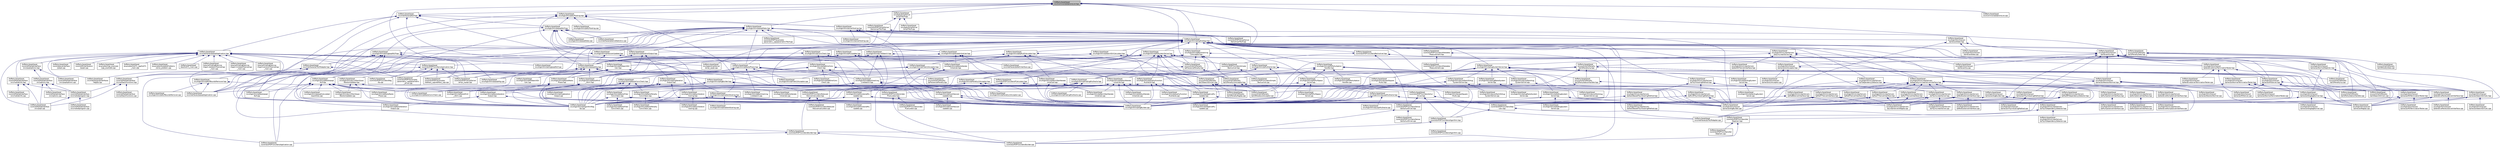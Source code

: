 digraph "3rdParty/Ipopt/Ipopt/src/Common/IpOptionsList.hpp"
{
  edge [fontname="Helvetica",fontsize="10",labelfontname="Helvetica",labelfontsize="10"];
  node [fontname="Helvetica",fontsize="10",shape=record];
  Node19 [label="3rdParty/Ipopt/Ipopt\l/src/Common/IpOptionsList.hpp",height=0.2,width=0.4,color="black", fillcolor="grey75", style="filled", fontcolor="black"];
  Node19 -> Node20 [dir="back",color="midnightblue",fontsize="10",style="solid",fontname="Helvetica"];
  Node20 [label="3rdParty/Ipopt/Ipopt\l/src/Algorithm/IpAlgStrategy.hpp",height=0.2,width=0.4,color="black", fillcolor="white", style="filled",URL="$d8/dc6/_ip_alg_strategy_8hpp.html"];
  Node20 -> Node21 [dir="back",color="midnightblue",fontsize="10",style="solid",fontname="Helvetica"];
  Node21 [label="3rdParty/Ipopt/Ipopt\l/contrib/sIPOPT/src/SensAlgorithm.hpp",height=0.2,width=0.4,color="black", fillcolor="white", style="filled",URL="$dd/d72/_sens_algorithm_8hpp.html"];
  Node21 -> Node22 [dir="back",color="midnightblue",fontsize="10",style="solid",fontname="Helvetica"];
  Node22 [label="3rdParty/Ipopt/Ipopt\l/contrib/sIPOPT/src/SensAlgorithm.cpp",height=0.2,width=0.4,color="black", fillcolor="white", style="filled",URL="$dd/d54/_sens_algorithm_8cpp.html"];
  Node21 -> Node23 [dir="back",color="midnightblue",fontsize="10",style="solid",fontname="Helvetica"];
  Node23 [label="3rdParty/Ipopt/Ipopt\l/contrib/sIPOPT/src/SensBuilder.hpp",height=0.2,width=0.4,color="black", fillcolor="white", style="filled",URL="$d3/d9c/_sens_builder_8hpp.html"];
  Node23 -> Node24 [dir="back",color="midnightblue",fontsize="10",style="solid",fontname="Helvetica"];
  Node24 [label="3rdParty/Ipopt/Ipopt\l/contrib/sIPOPT/src/SensApplication.cpp",height=0.2,width=0.4,color="black", fillcolor="white", style="filled",URL="$d7/dda/_sens_application_8cpp.html"];
  Node23 -> Node25 [dir="back",color="midnightblue",fontsize="10",style="solid",fontname="Helvetica"];
  Node25 [label="3rdParty/Ipopt/Ipopt\l/contrib/sIPOPT/src/SensBuilder.cpp",height=0.2,width=0.4,color="black", fillcolor="white", style="filled",URL="$d8/dfc/_sens_builder_8cpp.html"];
  Node20 -> Node26 [dir="back",color="midnightblue",fontsize="10",style="solid",fontname="Helvetica"];
  Node26 [label="3rdParty/Ipopt/Ipopt\l/contrib/sIPOPT/src/SensStep\lCalc.hpp",height=0.2,width=0.4,color="black", fillcolor="white", style="filled",URL="$de/d13/_sens_step_calc_8hpp.html"];
  Node26 -> Node21 [dir="back",color="midnightblue",fontsize="10",style="solid",fontname="Helvetica"];
  Node26 -> Node27 [dir="back",color="midnightblue",fontsize="10",style="solid",fontname="Helvetica"];
  Node27 [label="3rdParty/Ipopt/Ipopt\l/contrib/sIPOPT/src/SensStd\lStepCalc.hpp",height=0.2,width=0.4,color="black", fillcolor="white", style="filled",URL="$db/d02/_sens_std_step_calc_8hpp.html"];
  Node27 -> Node25 [dir="back",color="midnightblue",fontsize="10",style="solid",fontname="Helvetica"];
  Node27 -> Node28 [dir="back",color="midnightblue",fontsize="10",style="solid",fontname="Helvetica"];
  Node28 [label="3rdParty/Ipopt/Ipopt\l/contrib/sIPOPT/src/SensStd\lStepCalc.cpp",height=0.2,width=0.4,color="black", fillcolor="white", style="filled",URL="$de/dd8/_sens_std_step_calc_8cpp.html"];
  Node20 -> Node29 [dir="back",color="midnightblue",fontsize="10",style="solid",fontname="Helvetica"];
  Node29 [label="3rdParty/Ipopt/Ipopt\l/contrib/sIPOPT/src/SensPCalculator.hpp",height=0.2,width=0.4,color="black", fillcolor="white", style="filled",URL="$dc/d7c/_sens_p_calculator_8hpp.html"];
  Node29 -> Node30 [dir="back",color="midnightblue",fontsize="10",style="solid",fontname="Helvetica"];
  Node30 [label="3rdParty/Ipopt/Ipopt\l/contrib/sIPOPT/src/SensSchur\lDriver.hpp",height=0.2,width=0.4,color="black", fillcolor="white", style="filled",URL="$dc/d0f/_sens_schur_driver_8hpp.html"];
  Node30 -> Node26 [dir="back",color="midnightblue",fontsize="10",style="solid",fontname="Helvetica"];
  Node30 -> Node21 [dir="back",color="midnightblue",fontsize="10",style="solid",fontname="Helvetica"];
  Node30 -> Node31 [dir="back",color="midnightblue",fontsize="10",style="solid",fontname="Helvetica"];
  Node31 [label="3rdParty/Ipopt/Ipopt\l/contrib/sIPOPT/src/SensDense\lGenSchurDriver.hpp",height=0.2,width=0.4,color="black", fillcolor="white", style="filled",URL="$d2/d6d/_sens_dense_gen_schur_driver_8hpp.html"];
  Node31 -> Node25 [dir="back",color="midnightblue",fontsize="10",style="solid",fontname="Helvetica"];
  Node31 -> Node32 [dir="back",color="midnightblue",fontsize="10",style="solid",fontname="Helvetica"];
  Node32 [label="3rdParty/Ipopt/Ipopt\l/contrib/sIPOPT/src/SensDense\lGenSchurDriver.cpp",height=0.2,width=0.4,color="black", fillcolor="white", style="filled",URL="$d2/d9c/_sens_dense_gen_schur_driver_8cpp.html"];
  Node29 -> Node33 [dir="back",color="midnightblue",fontsize="10",style="solid",fontname="Helvetica"];
  Node33 [label="3rdParty/Ipopt/Ipopt\l/contrib/sIPOPT/src/SensReduced\lHessianCalculator.hpp",height=0.2,width=0.4,color="black", fillcolor="white", style="filled",URL="$de/d05/_sens_reduced_hessian_calculator_8hpp.html"];
  Node33 -> Node23 [dir="back",color="midnightblue",fontsize="10",style="solid",fontname="Helvetica"];
  Node33 -> Node34 [dir="back",color="midnightblue",fontsize="10",style="solid",fontname="Helvetica"];
  Node34 [label="3rdParty/Ipopt/Ipopt\l/contrib/sIPOPT/src/SensReduced\lHessianCalculator.cpp",height=0.2,width=0.4,color="black", fillcolor="white", style="filled",URL="$d1/d49/_sens_reduced_hessian_calculator_8cpp.html"];
  Node29 -> Node25 [dir="back",color="midnightblue",fontsize="10",style="solid",fontname="Helvetica"];
  Node29 -> Node35 [dir="back",color="midnightblue",fontsize="10",style="solid",fontname="Helvetica"];
  Node35 [label="3rdParty/Ipopt/Ipopt\l/contrib/sIPOPT/src/SensIndex\lPCalculator.hpp",height=0.2,width=0.4,color="black", fillcolor="white", style="filled",URL="$d4/d2b/_sens_index_p_calculator_8hpp.html"];
  Node35 -> Node25 [dir="back",color="midnightblue",fontsize="10",style="solid",fontname="Helvetica"];
  Node35 -> Node36 [dir="back",color="midnightblue",fontsize="10",style="solid",fontname="Helvetica"];
  Node36 [label="3rdParty/Ipopt/Ipopt\l/contrib/sIPOPT/src/SensIndex\lPCalculator.cpp",height=0.2,width=0.4,color="black", fillcolor="white", style="filled",URL="$d0/d1b/_sens_index_p_calculator_8cpp.html"];
  Node20 -> Node37 [dir="back",color="midnightblue",fontsize="10",style="solid",fontname="Helvetica"];
  Node37 [label="3rdParty/Ipopt/Ipopt\l/contrib/sIPOPT/src/SensBacksolver.hpp",height=0.2,width=0.4,color="black", fillcolor="white", style="filled",URL="$de/df7/_sens_backsolver_8hpp.html"];
  Node37 -> Node38 [dir="back",color="midnightblue",fontsize="10",style="solid",fontname="Helvetica"];
  Node38 [label="3rdParty/Ipopt/Ipopt\l/contrib/sIPOPT/src/SensSimple\lBacksolver.hpp",height=0.2,width=0.4,color="black", fillcolor="white", style="filled",URL="$d0/d89/_sens_simple_backsolver_8hpp.html"];
  Node38 -> Node29 [dir="back",color="midnightblue",fontsize="10",style="solid",fontname="Helvetica"];
  Node38 -> Node39 [dir="back",color="midnightblue",fontsize="10",style="solid",fontname="Helvetica"];
  Node39 [label="3rdParty/Ipopt/Ipopt\l/contrib/sIPOPT/src/SensSimple\lBacksolver.cpp",height=0.2,width=0.4,color="black", fillcolor="white", style="filled",URL="$df/d9c/_sens_simple_backsolver_8cpp.html"];
  Node37 -> Node31 [dir="back",color="midnightblue",fontsize="10",style="solid",fontname="Helvetica"];
  Node37 -> Node27 [dir="back",color="midnightblue",fontsize="10",style="solid",fontname="Helvetica"];
  Node20 -> Node33 [dir="back",color="midnightblue",fontsize="10",style="solid",fontname="Helvetica"];
  Node20 -> Node40 [dir="back",color="midnightblue",fontsize="10",style="solid",fontname="Helvetica"];
  Node40 [label="3rdParty/Ipopt/Ipopt\l/contrib/sIPOPT/src/SensMetadata\lMeasurement.hpp",height=0.2,width=0.4,color="black", fillcolor="white", style="filled",URL="$d2/dcf/_sens_metadata_measurement_8hpp.html"];
  Node40 -> Node25 [dir="back",color="midnightblue",fontsize="10",style="solid",fontname="Helvetica"];
  Node40 -> Node41 [dir="back",color="midnightblue",fontsize="10",style="solid",fontname="Helvetica"];
  Node41 [label="3rdParty/Ipopt/Ipopt\l/contrib/sIPOPT/src/SensMetadata\lMeasurement.cpp",height=0.2,width=0.4,color="black", fillcolor="white", style="filled",URL="$de/da0/_sens_metadata_measurement_8cpp.html"];
  Node20 -> Node42 [dir="back",color="midnightblue",fontsize="10",style="solid",fontname="Helvetica"];
  Node42 [label="3rdParty/Ipopt/Ipopt\l/src/Algorithm/Inexact\l/IpInexactNormalStepCalc.hpp",height=0.2,width=0.4,color="black", fillcolor="white", style="filled",URL="$d8/d28/_ip_inexact_normal_step_calc_8hpp.html"];
  Node42 -> Node43 [dir="back",color="midnightblue",fontsize="10",style="solid",fontname="Helvetica"];
  Node43 [label="3rdParty/Ipopt/Ipopt\l/src/Algorithm/Inexact\l/IpInexactDoglegNormal.hpp",height=0.2,width=0.4,color="black", fillcolor="white", style="filled",URL="$d1/de6/_ip_inexact_dogleg_normal_8hpp.html"];
  Node43 -> Node44 [dir="back",color="midnightblue",fontsize="10",style="solid",fontname="Helvetica"];
  Node44 [label="3rdParty/Ipopt/Ipopt\l/src/Algorithm/Inexact\l/IpInexactAlgBuilder.cpp",height=0.2,width=0.4,color="black", fillcolor="white", style="filled",URL="$d4/d9d/_ip_inexact_alg_builder_8cpp.html"];
  Node43 -> Node45 [dir="back",color="midnightblue",fontsize="10",style="solid",fontname="Helvetica"];
  Node45 [label="3rdParty/Ipopt/Ipopt\l/src/Algorithm/Inexact\l/IpInexactDoglegNormal.cpp",height=0.2,width=0.4,color="black", fillcolor="white", style="filled",URL="$d3/d76/_ip_inexact_dogleg_normal_8cpp.html"];
  Node43 -> Node46 [dir="back",color="midnightblue",fontsize="10",style="solid",fontname="Helvetica"];
  Node46 [label="3rdParty/Ipopt/Ipopt\l/src/Algorithm/Inexact\l/IpInexactRegOp.cpp",height=0.2,width=0.4,color="black", fillcolor="white", style="filled",URL="$d2/d5b/_ip_inexact_reg_op_8cpp.html"];
  Node42 -> Node47 [dir="back",color="midnightblue",fontsize="10",style="solid",fontname="Helvetica"];
  Node47 [label="3rdParty/Ipopt/Ipopt\l/src/Algorithm/Inexact\l/IpInexactSearchDirCalc.hpp",height=0.2,width=0.4,color="black", fillcolor="white", style="filled",URL="$dc/d76/_ip_inexact_search_dir_calc_8hpp.html"];
  Node47 -> Node44 [dir="back",color="midnightblue",fontsize="10",style="solid",fontname="Helvetica"];
  Node47 -> Node46 [dir="back",color="midnightblue",fontsize="10",style="solid",fontname="Helvetica"];
  Node47 -> Node48 [dir="back",color="midnightblue",fontsize="10",style="solid",fontname="Helvetica"];
  Node48 [label="3rdParty/Ipopt/Ipopt\l/src/Algorithm/Inexact\l/IpInexactSearchDirCalc.cpp",height=0.2,width=0.4,color="black", fillcolor="white", style="filled",URL="$d3/db0/_ip_inexact_search_dir_calc_8cpp.html"];
  Node20 -> Node49 [dir="back",color="midnightblue",fontsize="10",style="solid",fontname="Helvetica"];
  Node49 [label="3rdParty/Ipopt/Ipopt\l/src/Algorithm/Inexact\l/IpInexactNewtonNormal.hpp",height=0.2,width=0.4,color="black", fillcolor="white", style="filled",URL="$d3/d30/_ip_inexact_newton_normal_8hpp.html"];
  Node49 -> Node43 [dir="back",color="midnightblue",fontsize="10",style="solid",fontname="Helvetica"];
  Node49 -> Node44 [dir="back",color="midnightblue",fontsize="10",style="solid",fontname="Helvetica"];
  Node49 -> Node50 [dir="back",color="midnightblue",fontsize="10",style="solid",fontname="Helvetica"];
  Node50 [label="3rdParty/Ipopt/Ipopt\l/src/Algorithm/Inexact\l/IpInexactNewtonNormal.cpp",height=0.2,width=0.4,color="black", fillcolor="white", style="filled",URL="$df/d72/_ip_inexact_newton_normal_8cpp.html"];
  Node49 -> Node46 [dir="back",color="midnightblue",fontsize="10",style="solid",fontname="Helvetica"];
  Node20 -> Node51 [dir="back",color="midnightblue",fontsize="10",style="solid",fontname="Helvetica"];
  Node51 [label="3rdParty/Ipopt/Ipopt\l/src/Algorithm/Inexact\l/IpIterativeSolverTerminationTester.hpp",height=0.2,width=0.4,color="black", fillcolor="white", style="filled",URL="$df/de2/_ip_iterative_solver_termination_tester_8hpp.html"];
  Node51 -> Node52 [dir="back",color="midnightblue",fontsize="10",style="solid",fontname="Helvetica"];
  Node52 [label="3rdParty/Ipopt/Ipopt\l/src/Algorithm/Inexact\l/IpInexactNormalTerminationTester.hpp",height=0.2,width=0.4,color="black", fillcolor="white", style="filled",URL="$d2/d09/_ip_inexact_normal_termination_tester_8hpp.html"];
  Node52 -> Node43 [dir="back",color="midnightblue",fontsize="10",style="solid",fontname="Helvetica"];
  Node52 -> Node44 [dir="back",color="midnightblue",fontsize="10",style="solid",fontname="Helvetica"];
  Node52 -> Node53 [dir="back",color="midnightblue",fontsize="10",style="solid",fontname="Helvetica"];
  Node53 [label="3rdParty/Ipopt/Ipopt\l/src/Algorithm/Inexact\l/IpInexactNormalTerminationTester.cpp",height=0.2,width=0.4,color="black", fillcolor="white", style="filled",URL="$d7/d64/_ip_inexact_normal_termination_tester_8cpp.html"];
  Node52 -> Node46 [dir="back",color="midnightblue",fontsize="10",style="solid",fontname="Helvetica"];
  Node51 -> Node54 [dir="back",color="midnightblue",fontsize="10",style="solid",fontname="Helvetica"];
  Node54 [label="3rdParty/Ipopt/Ipopt\l/src/Algorithm/Inexact\l/IpIterativePardisoSolverInterface.hpp",height=0.2,width=0.4,color="black", fillcolor="white", style="filled",URL="$d8/dab/_ip_iterative_pardiso_solver_interface_8hpp.html"];
  Node54 -> Node44 [dir="back",color="midnightblue",fontsize="10",style="solid",fontname="Helvetica"];
  Node54 -> Node46 [dir="back",color="midnightblue",fontsize="10",style="solid",fontname="Helvetica"];
  Node54 -> Node55 [dir="back",color="midnightblue",fontsize="10",style="solid",fontname="Helvetica"];
  Node55 [label="3rdParty/Ipopt/Ipopt\l/src/Algorithm/Inexact\l/IpIterativePardisoSolverInterface.cpp",height=0.2,width=0.4,color="black", fillcolor="white", style="filled",URL="$d7/d60/_ip_iterative_pardiso_solver_interface_8cpp.html"];
  Node51 -> Node56 [dir="back",color="midnightblue",fontsize="10",style="solid",fontname="Helvetica"];
  Node56 [label="3rdParty/Ipopt/Ipopt\l/src/Algorithm/Inexact\l/IpInexactPDTerminationTester.hpp",height=0.2,width=0.4,color="black", fillcolor="white", style="filled",URL="$df/d3f/_ip_inexact_p_d_termination_tester_8hpp.html"];
  Node56 -> Node44 [dir="back",color="midnightblue",fontsize="10",style="solid",fontname="Helvetica"];
  Node56 -> Node57 [dir="back",color="midnightblue",fontsize="10",style="solid",fontname="Helvetica"];
  Node57 [label="3rdParty/Ipopt/Ipopt\l/src/Algorithm/Inexact\l/IpInexactPDTerminationTester.cpp",height=0.2,width=0.4,color="black", fillcolor="white", style="filled",URL="$d4/d09/_ip_inexact_p_d_termination_tester_8cpp.html"];
  Node56 -> Node46 [dir="back",color="midnightblue",fontsize="10",style="solid",fontname="Helvetica"];
  Node51 -> Node58 [dir="back",color="midnightblue",fontsize="10",style="solid",fontname="Helvetica"];
  Node58 [label="3rdParty/Ipopt/Ipopt\l/src/Algorithm/Inexact\l/IpInexactPDSolver.cpp",height=0.2,width=0.4,color="black", fillcolor="white", style="filled",URL="$d5/d19/_ip_inexact_p_d_solver_8cpp.html"];
  Node51 -> Node59 [dir="back",color="midnightblue",fontsize="10",style="solid",fontname="Helvetica"];
  Node59 [label="3rdParty/Ipopt/Ipopt\l/src/Algorithm/Inexact\l/IpIterativeSolverTerminationTester.cpp",height=0.2,width=0.4,color="black", fillcolor="white", style="filled",URL="$dc/d3b/_ip_iterative_solver_termination_tester_8cpp.html"];
  Node20 -> Node60 [dir="back",color="midnightblue",fontsize="10",style="solid",fontname="Helvetica"];
  Node60 [label="3rdParty/Ipopt/Ipopt\l/src/Algorithm/Inexact\l/IpInexactPDSolver.hpp",height=0.2,width=0.4,color="black", fillcolor="white", style="filled",URL="$df/d0f/_ip_inexact_p_d_solver_8hpp.html"];
  Node60 -> Node47 [dir="back",color="midnightblue",fontsize="10",style="solid",fontname="Helvetica"];
  Node60 -> Node44 [dir="back",color="midnightblue",fontsize="10",style="solid",fontname="Helvetica"];
  Node60 -> Node58 [dir="back",color="midnightblue",fontsize="10",style="solid",fontname="Helvetica"];
  Node60 -> Node46 [dir="back",color="midnightblue",fontsize="10",style="solid",fontname="Helvetica"];
  Node20 -> Node61 [dir="back",color="midnightblue",fontsize="10",style="solid",fontname="Helvetica"];
  Node61 [label="3rdParty/Ipopt/Ipopt\l/src/Algorithm/IpMuUpdate.hpp",height=0.2,width=0.4,color="black", fillcolor="white", style="filled",URL="$d1/d92/_ip_mu_update_8hpp.html"];
  Node61 -> Node62 [dir="back",color="midnightblue",fontsize="10",style="solid",fontname="Helvetica"];
  Node62 [label="3rdParty/Ipopt/Ipopt\l/src/Algorithm/IpAdaptiveMu\lUpdate.hpp",height=0.2,width=0.4,color="black", fillcolor="white", style="filled",URL="$d7/d78/_ip_adaptive_mu_update_8hpp.html"];
  Node62 -> Node44 [dir="back",color="midnightblue",fontsize="10",style="solid",fontname="Helvetica"];
  Node62 -> Node63 [dir="back",color="midnightblue",fontsize="10",style="solid",fontname="Helvetica"];
  Node63 [label="3rdParty/Ipopt/Ipopt\l/src/Algorithm/IpAdaptiveMu\lUpdate.cpp",height=0.2,width=0.4,color="black", fillcolor="white", style="filled",URL="$d9/dd5/_ip_adaptive_mu_update_8cpp.html"];
  Node62 -> Node64 [dir="back",color="midnightblue",fontsize="10",style="solid",fontname="Helvetica"];
  Node64 [label="3rdParty/Ipopt/Ipopt\l/src/Algorithm/IpAlgBuilder.cpp",height=0.2,width=0.4,color="black", fillcolor="white", style="filled",URL="$df/d94/_ip_alg_builder_8cpp.html"];
  Node62 -> Node65 [dir="back",color="midnightblue",fontsize="10",style="solid",fontname="Helvetica"];
  Node65 [label="3rdParty/Ipopt/Ipopt\l/src/Algorithm/IpAlgorithmReg\lOp.cpp",height=0.2,width=0.4,color="black", fillcolor="white", style="filled",URL="$dd/d80/_ip_algorithm_reg_op_8cpp.html"];
  Node61 -> Node66 [dir="back",color="midnightblue",fontsize="10",style="solid",fontname="Helvetica"];
  Node66 [label="3rdParty/Ipopt/Ipopt\l/src/Algorithm/IpIpoptAlg.hpp",height=0.2,width=0.4,color="black", fillcolor="white", style="filled",URL="$d0/d77/_ip_ipopt_alg_8hpp.html"];
  Node66 -> Node67 [dir="back",color="midnightblue",fontsize="10",style="solid",fontname="Helvetica"];
  Node67 [label="3rdParty/Ipopt/Ipopt\l/contrib/sIPOPT/AmplSolver\l/ampl_sipopt.cpp",height=0.2,width=0.4,color="black", fillcolor="white", style="filled",URL="$d0/db4/ampl__sipopt_8cpp.html"];
  Node66 -> Node68 [dir="back",color="midnightblue",fontsize="10",style="solid",fontname="Helvetica"];
  Node68 [label="3rdParty/Ipopt/Ipopt\l/contrib/sIPOPT/examples\l/parametric_cpp/parametric\l_driver.cpp",height=0.2,width=0.4,color="black", fillcolor="white", style="filled",URL="$d9/dd5/parametric__driver_8cpp.html"];
  Node66 -> Node69 [dir="back",color="midnightblue",fontsize="10",style="solid",fontname="Helvetica"];
  Node69 [label="3rdParty/Ipopt/Ipopt\l/contrib/sIPOPT/examples\l/redhess_cpp/redhess_cpp.cpp",height=0.2,width=0.4,color="black", fillcolor="white", style="filled",URL="$dc/dea/redhess__cpp_8cpp.html"];
  Node66 -> Node24 [dir="back",color="midnightblue",fontsize="10",style="solid",fontname="Helvetica"];
  Node66 -> Node70 [dir="back",color="midnightblue",fontsize="10",style="solid",fontname="Helvetica"];
  Node70 [label="3rdParty/Ipopt/Ipopt\l/src/Algorithm/IpAlgBuilder.hpp",height=0.2,width=0.4,color="black", fillcolor="white", style="filled",URL="$d4/d4e/_ip_alg_builder_8hpp.html"];
  Node70 -> Node71 [dir="back",color="midnightblue",fontsize="10",style="solid",fontname="Helvetica"];
  Node71 [label="3rdParty/Ipopt/Ipopt\l/src/Algorithm/Inexact\l/IpInexactAlgBuilder.hpp",height=0.2,width=0.4,color="black", fillcolor="white", style="filled",URL="$da/dc4/_ip_inexact_alg_builder_8hpp.html"];
  Node71 -> Node44 [dir="back",color="midnightblue",fontsize="10",style="solid",fontname="Helvetica"];
  Node71 -> Node46 [dir="back",color="midnightblue",fontsize="10",style="solid",fontname="Helvetica"];
  Node70 -> Node64 [dir="back",color="midnightblue",fontsize="10",style="solid",fontname="Helvetica"];
  Node70 -> Node65 [dir="back",color="midnightblue",fontsize="10",style="solid",fontname="Helvetica"];
  Node70 -> Node72 [dir="back",color="midnightblue",fontsize="10",style="solid",fontname="Helvetica"];
  Node72 [label="3rdParty/Ipopt/Ipopt\l/src/Interfaces/IpIpoptApplication.cpp",height=0.2,width=0.4,color="black", fillcolor="white", style="filled",URL="$de/de4/_ip_ipopt_application_8cpp.html"];
  Node66 -> Node73 [dir="back",color="midnightblue",fontsize="10",style="solid",fontname="Helvetica"];
  Node73 [label="3rdParty/Ipopt/Ipopt\l/src/Algorithm/IpRestoMinC\l_1Nrm.hpp",height=0.2,width=0.4,color="black", fillcolor="white", style="filled",URL="$dd/dd8/_ip_resto_min_c__1_nrm_8hpp.html"];
  Node73 -> Node64 [dir="back",color="midnightblue",fontsize="10",style="solid",fontname="Helvetica"];
  Node73 -> Node65 [dir="back",color="midnightblue",fontsize="10",style="solid",fontname="Helvetica"];
  Node73 -> Node74 [dir="back",color="midnightblue",fontsize="10",style="solid",fontname="Helvetica"];
  Node74 [label="3rdParty/Ipopt/Ipopt\l/src/Algorithm/IpRestoMinC\l_1Nrm.cpp",height=0.2,width=0.4,color="black", fillcolor="white", style="filled",URL="$dd/d95/_ip_resto_min_c__1_nrm_8cpp.html"];
  Node66 -> Node75 [dir="back",color="midnightblue",fontsize="10",style="solid",fontname="Helvetica"];
  Node75 [label="3rdParty/Ipopt/Ipopt\l/src/Algorithm/IpRestoResto\lPhase.hpp",height=0.2,width=0.4,color="black", fillcolor="white", style="filled",URL="$d4/daa/_ip_resto_resto_phase_8hpp.html"];
  Node75 -> Node64 [dir="back",color="midnightblue",fontsize="10",style="solid",fontname="Helvetica"];
  Node75 -> Node76 [dir="back",color="midnightblue",fontsize="10",style="solid",fontname="Helvetica"];
  Node76 [label="3rdParty/Ipopt/Ipopt\l/src/Algorithm/IpRestoResto\lPhase.cpp",height=0.2,width=0.4,color="black", fillcolor="white", style="filled",URL="$db/de3/_ip_resto_resto_phase_8cpp.html"];
  Node66 -> Node65 [dir="back",color="midnightblue",fontsize="10",style="solid",fontname="Helvetica"];
  Node66 -> Node77 [dir="back",color="midnightblue",fontsize="10",style="solid",fontname="Helvetica"];
  Node77 [label="3rdParty/Ipopt/Ipopt\l/src/Algorithm/IpIpoptAlg.cpp",height=0.2,width=0.4,color="black", fillcolor="white", style="filled",URL="$d4/d0b/_ip_ipopt_alg_8cpp.html"];
  Node66 -> Node78 [dir="back",color="midnightblue",fontsize="10",style="solid",fontname="Helvetica"];
  Node78 [label="3rdParty/Ipopt/Ipopt\l/src/contrib/CGPenalty\l/IpCGPenaltyLSAcceptor.hpp",height=0.2,width=0.4,color="black", fillcolor="white", style="filled",URL="$d4/d67/_ip_c_g_penalty_l_s_acceptor_8hpp.html"];
  Node78 -> Node64 [dir="back",color="midnightblue",fontsize="10",style="solid",fontname="Helvetica"];
  Node78 -> Node79 [dir="back",color="midnightblue",fontsize="10",style="solid",fontname="Helvetica"];
  Node79 [label="3rdParty/Ipopt/Ipopt\l/src/contrib/CGPenalty\l/IpCGPenaltyLSAcceptor.cpp",height=0.2,width=0.4,color="black", fillcolor="white", style="filled",URL="$df/db6/_ip_c_g_penalty_l_s_acceptor_8cpp.html"];
  Node78 -> Node80 [dir="back",color="midnightblue",fontsize="10",style="solid",fontname="Helvetica"];
  Node80 [label="3rdParty/Ipopt/Ipopt\l/src/contrib/CGPenalty\l/IpCGPenaltyRegOp.cpp",height=0.2,width=0.4,color="black", fillcolor="white", style="filled",URL="$d1/d8b/_ip_c_g_penalty_reg_op_8cpp.html"];
  Node66 -> Node79 [dir="back",color="midnightblue",fontsize="10",style="solid",fontname="Helvetica"];
  Node66 -> Node72 [dir="back",color="midnightblue",fontsize="10",style="solid",fontname="Helvetica"];
  Node61 -> Node81 [dir="back",color="midnightblue",fontsize="10",style="solid",fontname="Helvetica"];
  Node81 [label="3rdParty/Ipopt/Ipopt\l/src/Algorithm/IpMonotoneMu\lUpdate.hpp",height=0.2,width=0.4,color="black", fillcolor="white", style="filled",URL="$df/d5c/_ip_monotone_mu_update_8hpp.html"];
  Node81 -> Node44 [dir="back",color="midnightblue",fontsize="10",style="solid",fontname="Helvetica"];
  Node81 -> Node64 [dir="back",color="midnightblue",fontsize="10",style="solid",fontname="Helvetica"];
  Node81 -> Node65 [dir="back",color="midnightblue",fontsize="10",style="solid",fontname="Helvetica"];
  Node81 -> Node82 [dir="back",color="midnightblue",fontsize="10",style="solid",fontname="Helvetica"];
  Node82 [label="3rdParty/Ipopt/Ipopt\l/src/Algorithm/IpMonotoneMu\lUpdate.cpp",height=0.2,width=0.4,color="black", fillcolor="white", style="filled",URL="$db/d24/_ip_monotone_mu_update_8cpp.html"];
  Node20 -> Node83 [dir="back",color="midnightblue",fontsize="10",style="solid",fontname="Helvetica"];
  Node83 [label="3rdParty/Ipopt/Ipopt\l/src/Algorithm/IpLineSearch.hpp",height=0.2,width=0.4,color="black", fillcolor="white", style="filled",URL="$d2/d38/_ip_line_search_8hpp.html"];
  Node83 -> Node62 [dir="back",color="midnightblue",fontsize="10",style="solid",fontname="Helvetica"];
  Node83 -> Node66 [dir="back",color="midnightblue",fontsize="10",style="solid",fontname="Helvetica"];
  Node83 -> Node84 [dir="back",color="midnightblue",fontsize="10",style="solid",fontname="Helvetica"];
  Node84 [label="3rdParty/Ipopt/Ipopt\l/src/Algorithm/IpBacktracking\lLineSearch.hpp",height=0.2,width=0.4,color="black", fillcolor="white", style="filled",URL="$da/d68/_ip_backtracking_line_search_8hpp.html"];
  Node84 -> Node44 [dir="back",color="midnightblue",fontsize="10",style="solid",fontname="Helvetica"];
  Node84 -> Node64 [dir="back",color="midnightblue",fontsize="10",style="solid",fontname="Helvetica"];
  Node84 -> Node65 [dir="back",color="midnightblue",fontsize="10",style="solid",fontname="Helvetica"];
  Node84 -> Node85 [dir="back",color="midnightblue",fontsize="10",style="solid",fontname="Helvetica"];
  Node85 [label="3rdParty/Ipopt/Ipopt\l/src/Algorithm/IpBacktracking\lLineSearch.cpp",height=0.2,width=0.4,color="black", fillcolor="white", style="filled",URL="$d1/dbf/_ip_backtracking_line_search_8cpp.html"];
  Node83 -> Node81 [dir="back",color="midnightblue",fontsize="10",style="solid",fontname="Helvetica"];
  Node20 -> Node86 [dir="back",color="midnightblue",fontsize="10",style="solid",fontname="Helvetica"];
  Node86 [label="3rdParty/Ipopt/Ipopt\l/src/Algorithm/IpMuOracle.hpp",height=0.2,width=0.4,color="black", fillcolor="white", style="filled",URL="$de/d02/_ip_mu_oracle_8hpp.html"];
  Node86 -> Node62 [dir="back",color="midnightblue",fontsize="10",style="solid",fontname="Helvetica"];
  Node86 -> Node87 [dir="back",color="midnightblue",fontsize="10",style="solid",fontname="Helvetica"];
  Node87 [label="3rdParty/Ipopt/Ipopt\l/src/Algorithm/IpQualityFunction\lMuOracle.hpp",height=0.2,width=0.4,color="black", fillcolor="white", style="filled",URL="$d8/d29/_ip_quality_function_mu_oracle_8hpp.html"];
  Node87 -> Node62 [dir="back",color="midnightblue",fontsize="10",style="solid",fontname="Helvetica"];
  Node87 -> Node64 [dir="back",color="midnightblue",fontsize="10",style="solid",fontname="Helvetica"];
  Node87 -> Node65 [dir="back",color="midnightblue",fontsize="10",style="solid",fontname="Helvetica"];
  Node87 -> Node88 [dir="back",color="midnightblue",fontsize="10",style="solid",fontname="Helvetica"];
  Node88 [label="3rdParty/Ipopt/Ipopt\l/src/Algorithm/IpQualityFunction\lMuOracle.cpp",height=0.2,width=0.4,color="black", fillcolor="white", style="filled",URL="$d1/dd2/_ip_quality_function_mu_oracle_8cpp.html"];
  Node86 -> Node89 [dir="back",color="midnightblue",fontsize="10",style="solid",fontname="Helvetica"];
  Node89 [label="3rdParty/Ipopt/Ipopt\l/src/Algorithm/IpLoqoMuOracle.hpp",height=0.2,width=0.4,color="black", fillcolor="white", style="filled",URL="$d9/def/_ip_loqo_mu_oracle_8hpp.html"];
  Node89 -> Node44 [dir="back",color="midnightblue",fontsize="10",style="solid",fontname="Helvetica"];
  Node89 -> Node64 [dir="back",color="midnightblue",fontsize="10",style="solid",fontname="Helvetica"];
  Node89 -> Node90 [dir="back",color="midnightblue",fontsize="10",style="solid",fontname="Helvetica"];
  Node90 [label="3rdParty/Ipopt/Ipopt\l/src/Algorithm/IpLoqoMuOracle.cpp",height=0.2,width=0.4,color="black", fillcolor="white", style="filled",URL="$d6/d40/_ip_loqo_mu_oracle_8cpp.html"];
  Node86 -> Node91 [dir="back",color="midnightblue",fontsize="10",style="solid",fontname="Helvetica"];
  Node91 [label="3rdParty/Ipopt/Ipopt\l/src/Algorithm/IpProbingMuOracle.hpp",height=0.2,width=0.4,color="black", fillcolor="white", style="filled",URL="$d7/d40/_ip_probing_mu_oracle_8hpp.html"];
  Node91 -> Node64 [dir="back",color="midnightblue",fontsize="10",style="solid",fontname="Helvetica"];
  Node91 -> Node65 [dir="back",color="midnightblue",fontsize="10",style="solid",fontname="Helvetica"];
  Node91 -> Node92 [dir="back",color="midnightblue",fontsize="10",style="solid",fontname="Helvetica"];
  Node92 [label="3rdParty/Ipopt/Ipopt\l/src/Algorithm/IpProbingMuOracle.cpp",height=0.2,width=0.4,color="black", fillcolor="white", style="filled",URL="$dc/da4/_ip_probing_mu_oracle_8cpp.html"];
  Node20 -> Node93 [dir="back",color="midnightblue",fontsize="10",style="solid",fontname="Helvetica"];
  Node93 [label="3rdParty/Ipopt/Ipopt\l/src/Algorithm/IpPDSystemSolver.hpp",height=0.2,width=0.4,color="black", fillcolor="white", style="filled",URL="$d0/de5/_ip_p_d_system_solver_8hpp.html"];
  Node93 -> Node38 [dir="back",color="midnightblue",fontsize="10",style="solid",fontname="Helvetica"];
  Node93 -> Node94 [dir="back",color="midnightblue",fontsize="10",style="solid",fontname="Helvetica"];
  Node94 [label="3rdParty/Ipopt/Ipopt\l/contrib/sIPOPT/src/SensApplication.hpp",height=0.2,width=0.4,color="black", fillcolor="white", style="filled",URL="$d1/d29/_sens_application_8hpp.html"];
  Node94 -> Node67 [dir="back",color="midnightblue",fontsize="10",style="solid",fontname="Helvetica"];
  Node94 -> Node68 [dir="back",color="midnightblue",fontsize="10",style="solid",fontname="Helvetica"];
  Node94 -> Node69 [dir="back",color="midnightblue",fontsize="10",style="solid",fontname="Helvetica"];
  Node94 -> Node24 [dir="back",color="midnightblue",fontsize="10",style="solid",fontname="Helvetica"];
  Node94 -> Node95 [dir="back",color="midnightblue",fontsize="10",style="solid",fontname="Helvetica"];
  Node95 [label="3rdParty/Ipopt/Ipopt\l/contrib/sIPOPT/src/SensReg\lOp.cpp",height=0.2,width=0.4,color="black", fillcolor="white", style="filled",URL="$d8/d85/_sens_reg_op_8cpp.html"];
  Node93 -> Node23 [dir="back",color="midnightblue",fontsize="10",style="solid",fontname="Helvetica"];
  Node93 -> Node87 [dir="back",color="midnightblue",fontsize="10",style="solid",fontname="Helvetica"];
  Node93 -> Node96 [dir="back",color="midnightblue",fontsize="10",style="solid",fontname="Helvetica"];
  Node96 [label="3rdParty/Ipopt/Ipopt\l/src/Algorithm/IpPDFullSpace\lSolver.hpp",height=0.2,width=0.4,color="black", fillcolor="white", style="filled",URL="$d7/df1/_ip_p_d_full_space_solver_8hpp.html"];
  Node96 -> Node64 [dir="back",color="midnightblue",fontsize="10",style="solid",fontname="Helvetica"];
  Node96 -> Node65 [dir="back",color="midnightblue",fontsize="10",style="solid",fontname="Helvetica"];
  Node96 -> Node97 [dir="back",color="midnightblue",fontsize="10",style="solid",fontname="Helvetica"];
  Node97 [label="3rdParty/Ipopt/Ipopt\l/src/Algorithm/IpPDFullSpace\lSolver.cpp",height=0.2,width=0.4,color="black", fillcolor="white", style="filled",URL="$dd/db6/_ip_p_d_full_space_solver_8cpp.html"];
  Node93 -> Node98 [dir="back",color="midnightblue",fontsize="10",style="solid",fontname="Helvetica"];
  Node98 [label="3rdParty/Ipopt/Ipopt\l/src/Algorithm/IpFilterLSAcceptor.hpp",height=0.2,width=0.4,color="black", fillcolor="white", style="filled",URL="$d1/d00/_ip_filter_l_s_acceptor_8hpp.html"];
  Node98 -> Node64 [dir="back",color="midnightblue",fontsize="10",style="solid",fontname="Helvetica"];
  Node98 -> Node99 [dir="back",color="midnightblue",fontsize="10",style="solid",fontname="Helvetica"];
  Node99 [label="3rdParty/Ipopt/Ipopt\l/src/Algorithm/IpRestoFilter\lConvCheck.hpp",height=0.2,width=0.4,color="black", fillcolor="white", style="filled",URL="$db/d97/_ip_resto_filter_conv_check_8hpp.html"];
  Node99 -> Node64 [dir="back",color="midnightblue",fontsize="10",style="solid",fontname="Helvetica"];
  Node99 -> Node65 [dir="back",color="midnightblue",fontsize="10",style="solid",fontname="Helvetica"];
  Node99 -> Node100 [dir="back",color="midnightblue",fontsize="10",style="solid",fontname="Helvetica"];
  Node100 [label="3rdParty/Ipopt/Ipopt\l/src/Algorithm/IpRestoFilter\lConvCheck.cpp",height=0.2,width=0.4,color="black", fillcolor="white", style="filled",URL="$d6/d85/_ip_resto_filter_conv_check_8cpp.html"];
  Node98 -> Node65 [dir="back",color="midnightblue",fontsize="10",style="solid",fontname="Helvetica"];
  Node98 -> Node101 [dir="back",color="midnightblue",fontsize="10",style="solid",fontname="Helvetica"];
  Node101 [label="3rdParty/Ipopt/Ipopt\l/src/Algorithm/IpFilterLSAcceptor.cpp",height=0.2,width=0.4,color="black", fillcolor="white", style="filled",URL="$d5/d78/_ip_filter_l_s_acceptor_8cpp.html"];
  Node93 -> Node102 [dir="back",color="midnightblue",fontsize="10",style="solid",fontname="Helvetica"];
  Node102 [label="3rdParty/Ipopt/Ipopt\l/src/Algorithm/IpPenaltyLSAcceptor.hpp",height=0.2,width=0.4,color="black", fillcolor="white", style="filled",URL="$d2/daa/_ip_penalty_l_s_acceptor_8hpp.html"];
  Node102 -> Node64 [dir="back",color="midnightblue",fontsize="10",style="solid",fontname="Helvetica"];
  Node102 -> Node103 [dir="back",color="midnightblue",fontsize="10",style="solid",fontname="Helvetica"];
  Node103 [label="3rdParty/Ipopt/Ipopt\l/src/Algorithm/IpRestoPenalty\lConvCheck.hpp",height=0.2,width=0.4,color="black", fillcolor="white", style="filled",URL="$dd/d69/_ip_resto_penalty_conv_check_8hpp.html"];
  Node103 -> Node64 [dir="back",color="midnightblue",fontsize="10",style="solid",fontname="Helvetica"];
  Node103 -> Node65 [dir="back",color="midnightblue",fontsize="10",style="solid",fontname="Helvetica"];
  Node103 -> Node104 [dir="back",color="midnightblue",fontsize="10",style="solid",fontname="Helvetica"];
  Node104 [label="3rdParty/Ipopt/Ipopt\l/src/Algorithm/IpRestoPenalty\lConvCheck.cpp",height=0.2,width=0.4,color="black", fillcolor="white", style="filled",URL="$d3/d0f/_ip_resto_penalty_conv_check_8cpp.html"];
  Node102 -> Node65 [dir="back",color="midnightblue",fontsize="10",style="solid",fontname="Helvetica"];
  Node102 -> Node105 [dir="back",color="midnightblue",fontsize="10",style="solid",fontname="Helvetica"];
  Node105 [label="3rdParty/Ipopt/Ipopt\l/src/Algorithm/IpPenaltyLSAcceptor.cpp",height=0.2,width=0.4,color="black", fillcolor="white", style="filled",URL="$dc/d2b/_ip_penalty_l_s_acceptor_8cpp.html"];
  Node93 -> Node106 [dir="back",color="midnightblue",fontsize="10",style="solid",fontname="Helvetica"];
  Node106 [label="3rdParty/Ipopt/Ipopt\l/src/Algorithm/IpPDSearchDir\lCalc.hpp",height=0.2,width=0.4,color="black", fillcolor="white", style="filled",URL="$d9/d75/_ip_p_d_search_dir_calc_8hpp.html"];
  Node106 -> Node67 [dir="back",color="midnightblue",fontsize="10",style="solid",fontname="Helvetica"];
  Node106 -> Node68 [dir="back",color="midnightblue",fontsize="10",style="solid",fontname="Helvetica"];
  Node106 -> Node69 [dir="back",color="midnightblue",fontsize="10",style="solid",fontname="Helvetica"];
  Node106 -> Node24 [dir="back",color="midnightblue",fontsize="10",style="solid",fontname="Helvetica"];
  Node106 -> Node64 [dir="back",color="midnightblue",fontsize="10",style="solid",fontname="Helvetica"];
  Node106 -> Node65 [dir="back",color="midnightblue",fontsize="10",style="solid",fontname="Helvetica"];
  Node106 -> Node107 [dir="back",color="midnightblue",fontsize="10",style="solid",fontname="Helvetica"];
  Node107 [label="3rdParty/Ipopt/Ipopt\l/src/Algorithm/IpPDSearchDir\lCalc.cpp",height=0.2,width=0.4,color="black", fillcolor="white", style="filled",URL="$d7/db4/_ip_p_d_search_dir_calc_8cpp.html"];
  Node93 -> Node91 [dir="back",color="midnightblue",fontsize="10",style="solid",fontname="Helvetica"];
  Node93 -> Node108 [dir="back",color="midnightblue",fontsize="10",style="solid",fontname="Helvetica"];
  Node108 [label="3rdParty/Ipopt/Ipopt\l/src/contrib/CGPenalty\l/IpPiecewisePenalty.hpp",height=0.2,width=0.4,color="black", fillcolor="white", style="filled",URL="$da/dec/_ip_piecewise_penalty_8hpp.html"];
  Node108 -> Node78 [dir="back",color="midnightblue",fontsize="10",style="solid",fontname="Helvetica"];
  Node108 -> Node109 [dir="back",color="midnightblue",fontsize="10",style="solid",fontname="Helvetica"];
  Node109 [label="3rdParty/Ipopt/Ipopt\l/src/contrib/CGPenalty\l/IpPiecewisePenalty.cpp",height=0.2,width=0.4,color="black", fillcolor="white", style="filled",URL="$d1/d48/_ip_piecewise_penalty_8cpp.html"];
  Node93 -> Node78 [dir="back",color="midnightblue",fontsize="10",style="solid",fontname="Helvetica"];
  Node93 -> Node110 [dir="back",color="midnightblue",fontsize="10",style="solid",fontname="Helvetica"];
  Node110 [label="3rdParty/Ipopt/Ipopt\l/src/contrib/CGPenalty\l/IpCGSearchDirCalc.hpp",height=0.2,width=0.4,color="black", fillcolor="white", style="filled",URL="$de/d33/_ip_c_g_search_dir_calc_8hpp.html"];
  Node110 -> Node64 [dir="back",color="midnightblue",fontsize="10",style="solid",fontname="Helvetica"];
  Node110 -> Node80 [dir="back",color="midnightblue",fontsize="10",style="solid",fontname="Helvetica"];
  Node110 -> Node111 [dir="back",color="midnightblue",fontsize="10",style="solid",fontname="Helvetica"];
  Node111 [label="3rdParty/Ipopt/Ipopt\l/src/contrib/CGPenalty\l/IpCGSearchDirCalc.cpp",height=0.2,width=0.4,color="black", fillcolor="white", style="filled",URL="$d3/dc1/_ip_c_g_search_dir_calc_8cpp.html"];
  Node20 -> Node66 [dir="back",color="midnightblue",fontsize="10",style="solid",fontname="Helvetica"];
  Node20 -> Node112 [dir="back",color="midnightblue",fontsize="10",style="solid",fontname="Helvetica"];
  Node112 [label="3rdParty/Ipopt/Ipopt\l/src/Algorithm/IpSearchDirCalculator.hpp",height=0.2,width=0.4,color="black", fillcolor="white", style="filled",URL="$dd/dfa/_ip_search_dir_calculator_8hpp.html"];
  Node112 -> Node47 [dir="back",color="midnightblue",fontsize="10",style="solid",fontname="Helvetica"];
  Node112 -> Node66 [dir="back",color="midnightblue",fontsize="10",style="solid",fontname="Helvetica"];
  Node112 -> Node106 [dir="back",color="midnightblue",fontsize="10",style="solid",fontname="Helvetica"];
  Node112 -> Node110 [dir="back",color="midnightblue",fontsize="10",style="solid",fontname="Helvetica"];
  Node20 -> Node113 [dir="back",color="midnightblue",fontsize="10",style="solid",fontname="Helvetica"];
  Node113 [label="3rdParty/Ipopt/Ipopt\l/src/Algorithm/IpConvCheck.hpp",height=0.2,width=0.4,color="black", fillcolor="white", style="filled",URL="$dd/d0a/_ip_conv_check_8hpp.html"];
  Node113 -> Node66 [dir="back",color="midnightblue",fontsize="10",style="solid",fontname="Helvetica"];
  Node113 -> Node114 [dir="back",color="midnightblue",fontsize="10",style="solid",fontname="Helvetica"];
  Node114 [label="3rdParty/Ipopt/Ipopt\l/src/Algorithm/IpOptErrorConv\lCheck.hpp",height=0.2,width=0.4,color="black", fillcolor="white", style="filled",URL="$d2/d2b/_ip_opt_error_conv_check_8hpp.html"];
  Node114 -> Node44 [dir="back",color="midnightblue",fontsize="10",style="solid",fontname="Helvetica"];
  Node114 -> Node64 [dir="back",color="midnightblue",fontsize="10",style="solid",fontname="Helvetica"];
  Node114 -> Node115 [dir="back",color="midnightblue",fontsize="10",style="solid",fontname="Helvetica"];
  Node115 [label="3rdParty/Ipopt/Ipopt\l/src/Algorithm/IpRestoConvCheck.hpp",height=0.2,width=0.4,color="black", fillcolor="white", style="filled",URL="$d5/d36/_ip_resto_conv_check_8hpp.html"];
  Node115 -> Node99 [dir="back",color="midnightblue",fontsize="10",style="solid",fontname="Helvetica"];
  Node115 -> Node103 [dir="back",color="midnightblue",fontsize="10",style="solid",fontname="Helvetica"];
  Node115 -> Node65 [dir="back",color="midnightblue",fontsize="10",style="solid",fontname="Helvetica"];
  Node115 -> Node116 [dir="back",color="midnightblue",fontsize="10",style="solid",fontname="Helvetica"];
  Node116 [label="3rdParty/Ipopt/Ipopt\l/src/Algorithm/IpRestoConvCheck.cpp",height=0.2,width=0.4,color="black", fillcolor="white", style="filled",URL="$d8/dd4/_ip_resto_conv_check_8cpp.html"];
  Node114 -> Node65 [dir="back",color="midnightblue",fontsize="10",style="solid",fontname="Helvetica"];
  Node114 -> Node117 [dir="back",color="midnightblue",fontsize="10",style="solid",fontname="Helvetica"];
  Node117 [label="3rdParty/Ipopt/Ipopt\l/src/Algorithm/IpOptErrorConv\lCheck.cpp",height=0.2,width=0.4,color="black", fillcolor="white", style="filled",URL="$d6/de4/_ip_opt_error_conv_check_8cpp.html"];
  Node113 -> Node84 [dir="back",color="midnightblue",fontsize="10",style="solid",fontname="Helvetica"];
  Node20 -> Node118 [dir="back",color="midnightblue",fontsize="10",style="solid",fontname="Helvetica"];
  Node118 [label="3rdParty/Ipopt/Ipopt\l/src/Algorithm/IpIterateInitializer.hpp",height=0.2,width=0.4,color="black", fillcolor="white", style="filled",URL="$d5/d0b/_ip_iterate_initializer_8hpp.html"];
  Node118 -> Node66 [dir="back",color="midnightblue",fontsize="10",style="solid",fontname="Helvetica"];
  Node118 -> Node119 [dir="back",color="midnightblue",fontsize="10",style="solid",fontname="Helvetica"];
  Node119 [label="3rdParty/Ipopt/Ipopt\l/src/Algorithm/IpDefaultIterate\lInitializer.hpp",height=0.2,width=0.4,color="black", fillcolor="white", style="filled",URL="$d8/d2a/_ip_default_iterate_initializer_8hpp.html"];
  Node119 -> Node44 [dir="back",color="midnightblue",fontsize="10",style="solid",fontname="Helvetica"];
  Node119 -> Node64 [dir="back",color="midnightblue",fontsize="10",style="solid",fontname="Helvetica"];
  Node119 -> Node65 [dir="back",color="midnightblue",fontsize="10",style="solid",fontname="Helvetica"];
  Node119 -> Node120 [dir="back",color="midnightblue",fontsize="10",style="solid",fontname="Helvetica"];
  Node120 [label="3rdParty/Ipopt/Ipopt\l/src/Algorithm/IpDefaultIterate\lInitializer.cpp",height=0.2,width=0.4,color="black", fillcolor="white", style="filled",URL="$da/da9/_ip_default_iterate_initializer_8cpp.html"];
  Node119 -> Node121 [dir="back",color="midnightblue",fontsize="10",style="solid",fontname="Helvetica"];
  Node121 [label="3rdParty/Ipopt/Ipopt\l/src/Algorithm/IpRestoIterate\lInitializer.cpp",height=0.2,width=0.4,color="black", fillcolor="white", style="filled",URL="$d0/d2c/_ip_resto_iterate_initializer_8cpp.html"];
  Node119 -> Node74 [dir="back",color="midnightblue",fontsize="10",style="solid",fontname="Helvetica"];
  Node119 -> Node122 [dir="back",color="midnightblue",fontsize="10",style="solid",fontname="Helvetica"];
  Node122 [label="3rdParty/Ipopt/Ipopt\l/src/Algorithm/IpWarmStartIterate\lInitializer.cpp",height=0.2,width=0.4,color="black", fillcolor="white", style="filled",URL="$d3/d9b/_ip_warm_start_iterate_initializer_8cpp.html"];
  Node118 -> Node123 [dir="back",color="midnightblue",fontsize="10",style="solid",fontname="Helvetica"];
  Node123 [label="3rdParty/Ipopt/Ipopt\l/src/Algorithm/IpWarmStartIterate\lInitializer.hpp",height=0.2,width=0.4,color="black", fillcolor="white", style="filled",URL="$d7/d04/_ip_warm_start_iterate_initializer_8hpp.html"];
  Node123 -> Node44 [dir="back",color="midnightblue",fontsize="10",style="solid",fontname="Helvetica"];
  Node123 -> Node64 [dir="back",color="midnightblue",fontsize="10",style="solid",fontname="Helvetica"];
  Node123 -> Node65 [dir="back",color="midnightblue",fontsize="10",style="solid",fontname="Helvetica"];
  Node123 -> Node122 [dir="back",color="midnightblue",fontsize="10",style="solid",fontname="Helvetica"];
  Node118 -> Node124 [dir="back",color="midnightblue",fontsize="10",style="solid",fontname="Helvetica"];
  Node124 [label="3rdParty/Ipopt/Ipopt\l/src/Algorithm/IpRestoIterate\lInitializer.hpp",height=0.2,width=0.4,color="black", fillcolor="white", style="filled",URL="$dd/d06/_ip_resto_iterate_initializer_8hpp.html"];
  Node124 -> Node64 [dir="back",color="midnightblue",fontsize="10",style="solid",fontname="Helvetica"];
  Node124 -> Node121 [dir="back",color="midnightblue",fontsize="10",style="solid",fontname="Helvetica"];
  Node20 -> Node125 [dir="back",color="midnightblue",fontsize="10",style="solid",fontname="Helvetica"];
  Node125 [label="3rdParty/Ipopt/Ipopt\l/src/Algorithm/IpIterationOutput.hpp",height=0.2,width=0.4,color="black", fillcolor="white", style="filled",URL="$d6/dc2/_ip_iteration_output_8hpp.html"];
  Node125 -> Node66 [dir="back",color="midnightblue",fontsize="10",style="solid",fontname="Helvetica"];
  Node125 -> Node126 [dir="back",color="midnightblue",fontsize="10",style="solid",fontname="Helvetica"];
  Node126 [label="3rdParty/Ipopt/Ipopt\l/src/Algorithm/IpOrigIteration\lOutput.hpp",height=0.2,width=0.4,color="black", fillcolor="white", style="filled",URL="$dd/df3/_ip_orig_iteration_output_8hpp.html"];
  Node126 -> Node44 [dir="back",color="midnightblue",fontsize="10",style="solid",fontname="Helvetica"];
  Node126 -> Node64 [dir="back",color="midnightblue",fontsize="10",style="solid",fontname="Helvetica"];
  Node126 -> Node127 [dir="back",color="midnightblue",fontsize="10",style="solid",fontname="Helvetica"];
  Node127 [label="3rdParty/Ipopt/Ipopt\l/src/Algorithm/IpRestoIteration\lOutput.hpp",height=0.2,width=0.4,color="black", fillcolor="white", style="filled",URL="$d2/d2c/_ip_resto_iteration_output_8hpp.html"];
  Node127 -> Node64 [dir="back",color="midnightblue",fontsize="10",style="solid",fontname="Helvetica"];
  Node127 -> Node128 [dir="back",color="midnightblue",fontsize="10",style="solid",fontname="Helvetica"];
  Node128 [label="3rdParty/Ipopt/Ipopt\l/src/Algorithm/IpRestoIteration\lOutput.cpp",height=0.2,width=0.4,color="black", fillcolor="white", style="filled",URL="$d6/db7/_ip_resto_iteration_output_8cpp.html"];
  Node126 -> Node65 [dir="back",color="midnightblue",fontsize="10",style="solid",fontname="Helvetica"];
  Node126 -> Node129 [dir="back",color="midnightblue",fontsize="10",style="solid",fontname="Helvetica"];
  Node129 [label="3rdParty/Ipopt/Ipopt\l/src/Algorithm/IpOrigIteration\lOutput.cpp",height=0.2,width=0.4,color="black", fillcolor="white", style="filled",URL="$df/dc1/_ip_orig_iteration_output_8cpp.html"];
  Node125 -> Node127 [dir="back",color="midnightblue",fontsize="10",style="solid",fontname="Helvetica"];
  Node20 -> Node130 [dir="back",color="midnightblue",fontsize="10",style="solid",fontname="Helvetica"];
  Node130 [label="3rdParty/Ipopt/Ipopt\l/src/Algorithm/IpHessianUpdater.hpp",height=0.2,width=0.4,color="black", fillcolor="white", style="filled",URL="$d2/d0a/_ip_hessian_updater_8hpp.html"];
  Node130 -> Node66 [dir="back",color="midnightblue",fontsize="10",style="solid",fontname="Helvetica"];
  Node130 -> Node131 [dir="back",color="midnightblue",fontsize="10",style="solid",fontname="Helvetica"];
  Node131 [label="3rdParty/Ipopt/Ipopt\l/src/Algorithm/IpLimMemQuasi\lNewtonUpdater.hpp",height=0.2,width=0.4,color="black", fillcolor="white", style="filled",URL="$d9/dbf/_ip_lim_mem_quasi_newton_updater_8hpp.html"];
  Node131 -> Node64 [dir="back",color="midnightblue",fontsize="10",style="solid",fontname="Helvetica"];
  Node131 -> Node65 [dir="back",color="midnightblue",fontsize="10",style="solid",fontname="Helvetica"];
  Node131 -> Node132 [dir="back",color="midnightblue",fontsize="10",style="solid",fontname="Helvetica"];
  Node132 [label="3rdParty/Ipopt/Ipopt\l/src/Algorithm/IpLimMemQuasi\lNewtonUpdater.cpp",height=0.2,width=0.4,color="black", fillcolor="white", style="filled",URL="$d9/d04/_ip_lim_mem_quasi_newton_updater_8cpp.html"];
  Node130 -> Node133 [dir="back",color="midnightblue",fontsize="10",style="solid",fontname="Helvetica"];
  Node133 [label="3rdParty/Ipopt/Ipopt\l/src/Algorithm/IpExactHessian\lUpdater.hpp",height=0.2,width=0.4,color="black", fillcolor="white", style="filled",URL="$d3/d92/_ip_exact_hessian_updater_8hpp.html"];
  Node133 -> Node44 [dir="back",color="midnightblue",fontsize="10",style="solid",fontname="Helvetica"];
  Node133 -> Node64 [dir="back",color="midnightblue",fontsize="10",style="solid",fontname="Helvetica"];
  Node133 -> Node134 [dir="back",color="midnightblue",fontsize="10",style="solid",fontname="Helvetica"];
  Node134 [label="3rdParty/Ipopt/Ipopt\l/src/Algorithm/IpExactHessian\lUpdater.cpp",height=0.2,width=0.4,color="black", fillcolor="white", style="filled",URL="$de/d7f/_ip_exact_hessian_updater_8cpp.html"];
  Node20 -> Node135 [dir="back",color="midnightblue",fontsize="10",style="solid",fontname="Helvetica"];
  Node135 [label="3rdParty/Ipopt/Ipopt\l/src/Algorithm/IpEqMultCalculator.hpp",height=0.2,width=0.4,color="black", fillcolor="white", style="filled",URL="$dc/dee/_ip_eq_mult_calculator_8hpp.html"];
  Node135 -> Node66 [dir="back",color="midnightblue",fontsize="10",style="solid",fontname="Helvetica"];
  Node135 -> Node73 [dir="back",color="midnightblue",fontsize="10",style="solid",fontname="Helvetica"];
  Node135 -> Node136 [dir="back",color="midnightblue",fontsize="10",style="solid",fontname="Helvetica"];
  Node136 [label="3rdParty/Ipopt/Ipopt\l/src/Algorithm/IpLeastSquare\lMults.hpp",height=0.2,width=0.4,color="black", fillcolor="white", style="filled",URL="$d7/d27/_ip_least_square_mults_8hpp.html"];
  Node136 -> Node64 [dir="back",color="midnightblue",fontsize="10",style="solid",fontname="Helvetica"];
  Node136 -> Node137 [dir="back",color="midnightblue",fontsize="10",style="solid",fontname="Helvetica"];
  Node137 [label="3rdParty/Ipopt/Ipopt\l/src/Algorithm/IpLeastSquare\lMults.cpp",height=0.2,width=0.4,color="black", fillcolor="white", style="filled",URL="$d2/d70/_ip_least_square_mults_8cpp.html"];
  Node135 -> Node119 [dir="back",color="midnightblue",fontsize="10",style="solid",fontname="Helvetica"];
  Node135 -> Node123 [dir="back",color="midnightblue",fontsize="10",style="solid",fontname="Helvetica"];
  Node135 -> Node124 [dir="back",color="midnightblue",fontsize="10",style="solid",fontname="Helvetica"];
  Node135 -> Node75 [dir="back",color="midnightblue",fontsize="10",style="solid",fontname="Helvetica"];
  Node20 -> Node138 [dir="back",color="midnightblue",fontsize="10",style="solid",fontname="Helvetica"];
  Node138 [label="3rdParty/Ipopt/Ipopt\l/src/Algorithm/IpAugSystemSolver.hpp",height=0.2,width=0.4,color="black", fillcolor="white", style="filled",URL="$d3/d9c/_ip_aug_system_solver_8hpp.html"];
  Node138 -> Node49 [dir="back",color="midnightblue",fontsize="10",style="solid",fontname="Helvetica"];
  Node138 -> Node60 [dir="back",color="midnightblue",fontsize="10",style="solid",fontname="Helvetica"];
  Node138 -> Node70 [dir="back",color="midnightblue",fontsize="10",style="solid",fontname="Helvetica"];
  Node138 -> Node139 [dir="back",color="midnightblue",fontsize="10",style="solid",fontname="Helvetica"];
  Node139 [label="3rdParty/Ipopt/Ipopt\l/src/Algorithm/IpStdAugSystem\lSolver.hpp",height=0.2,width=0.4,color="black", fillcolor="white", style="filled",URL="$d1/dcf/_ip_std_aug_system_solver_8hpp.html"];
  Node139 -> Node44 [dir="back",color="midnightblue",fontsize="10",style="solid",fontname="Helvetica"];
  Node139 -> Node64 [dir="back",color="midnightblue",fontsize="10",style="solid",fontname="Helvetica"];
  Node139 -> Node140 [dir="back",color="midnightblue",fontsize="10",style="solid",fontname="Helvetica"];
  Node140 [label="3rdParty/Ipopt/Ipopt\l/src/Algorithm/IpStdAugSystem\lSolver.cpp",height=0.2,width=0.4,color="black", fillcolor="white", style="filled",URL="$dd/d5b/_ip_std_aug_system_solver_8cpp.html"];
  Node138 -> Node141 [dir="back",color="midnightblue",fontsize="10",style="solid",fontname="Helvetica"];
  Node141 [label="3rdParty/Ipopt/Ipopt\l/src/Algorithm/IpAugRestoSystem\lSolver.hpp",height=0.2,width=0.4,color="black", fillcolor="white", style="filled",URL="$d2/d8c/_ip_aug_resto_system_solver_8hpp.html"];
  Node141 -> Node64 [dir="back",color="midnightblue",fontsize="10",style="solid",fontname="Helvetica"];
  Node141 -> Node142 [dir="back",color="midnightblue",fontsize="10",style="solid",fontname="Helvetica"];
  Node142 [label="3rdParty/Ipopt/Ipopt\l/src/Algorithm/IpAugRestoSystem\lSolver.cpp",height=0.2,width=0.4,color="black", fillcolor="white", style="filled",URL="$d8/dbc/_ip_aug_resto_system_solver_8cpp.html"];
  Node138 -> Node96 [dir="back",color="midnightblue",fontsize="10",style="solid",fontname="Helvetica"];
  Node138 -> Node136 [dir="back",color="midnightblue",fontsize="10",style="solid",fontname="Helvetica"];
  Node138 -> Node119 [dir="back",color="midnightblue",fontsize="10",style="solid",fontname="Helvetica"];
  Node138 -> Node143 [dir="back",color="midnightblue",fontsize="10",style="solid",fontname="Helvetica"];
  Node143 [label="3rdParty/Ipopt/Ipopt\l/src/Algorithm/IpLowRankAug\lSystemSolver.hpp",height=0.2,width=0.4,color="black", fillcolor="white", style="filled",URL="$d0/d3e/_ip_low_rank_aug_system_solver_8hpp.html"];
  Node143 -> Node64 [dir="back",color="midnightblue",fontsize="10",style="solid",fontname="Helvetica"];
  Node143 -> Node144 [dir="back",color="midnightblue",fontsize="10",style="solid",fontname="Helvetica"];
  Node144 [label="3rdParty/Ipopt/Ipopt\l/src/Algorithm/IpLowRankAug\lSystemSolver.cpp",height=0.2,width=0.4,color="black", fillcolor="white", style="filled",URL="$d7/dd0/_ip_low_rank_aug_system_solver_8cpp.html"];
  Node138 -> Node145 [dir="back",color="midnightblue",fontsize="10",style="solid",fontname="Helvetica"];
  Node145 [label="3rdParty/Ipopt/Ipopt\l/src/Algorithm/IpLowRankSSAug\lSystemSolver.hpp",height=0.2,width=0.4,color="black", fillcolor="white", style="filled",URL="$db/d9f/_ip_low_rank_s_s_aug_system_solver_8hpp.html"];
  Node145 -> Node64 [dir="back",color="midnightblue",fontsize="10",style="solid",fontname="Helvetica"];
  Node145 -> Node146 [dir="back",color="midnightblue",fontsize="10",style="solid",fontname="Helvetica"];
  Node146 [label="3rdParty/Ipopt/Ipopt\l/src/Algorithm/IpLowRankSSAug\lSystemSolver.cpp",height=0.2,width=0.4,color="black", fillcolor="white", style="filled",URL="$db/df8/_ip_low_rank_s_s_aug_system_solver_8cpp.html"];
  Node138 -> Node147 [dir="back",color="midnightblue",fontsize="10",style="solid",fontname="Helvetica"];
  Node147 [label="3rdParty/Ipopt/Ipopt\l/src/Algorithm/IpGenAugSystem\lSolver.hpp",height=0.2,width=0.4,color="black", fillcolor="white", style="filled",URL="$d8/dd8/_ip_gen_aug_system_solver_8hpp.html"];
  Node147 -> Node148 [dir="back",color="midnightblue",fontsize="10",style="solid",fontname="Helvetica"];
  Node148 [label="3rdParty/Ipopt/Ipopt\l/src/Algorithm/IpGenAugSystem\lSolver.cpp",height=0.2,width=0.4,color="black", fillcolor="white", style="filled",URL="$d2/dd8/_ip_gen_aug_system_solver_8cpp.html"];
  Node20 -> Node149 [dir="back",color="midnightblue",fontsize="10",style="solid",fontname="Helvetica"];
  Node149 [label="3rdParty/Ipopt/Ipopt\l/src/Algorithm/IpPDPerturbation\lHandler.hpp",height=0.2,width=0.4,color="black", fillcolor="white", style="filled",URL="$dd/d00/_ip_p_d_perturbation_handler_8hpp.html"];
  Node149 -> Node44 [dir="back",color="midnightblue",fontsize="10",style="solid",fontname="Helvetica"];
  Node149 -> Node60 [dir="back",color="midnightblue",fontsize="10",style="solid",fontname="Helvetica"];
  Node149 -> Node96 [dir="back",color="midnightblue",fontsize="10",style="solid",fontname="Helvetica"];
  Node149 -> Node64 [dir="back",color="midnightblue",fontsize="10",style="solid",fontname="Helvetica"];
  Node149 -> Node65 [dir="back",color="midnightblue",fontsize="10",style="solid",fontname="Helvetica"];
  Node149 -> Node150 [dir="back",color="midnightblue",fontsize="10",style="solid",fontname="Helvetica"];
  Node150 [label="3rdParty/Ipopt/Ipopt\l/src/Algorithm/IpPDPerturbation\lHandler.cpp",height=0.2,width=0.4,color="black", fillcolor="white", style="filled",URL="$d2/d48/_ip_p_d_perturbation_handler_8cpp.html"];
  Node149 -> Node151 [dir="back",color="midnightblue",fontsize="10",style="solid",fontname="Helvetica"];
  Node151 [label="3rdParty/Ipopt/Ipopt\l/src/contrib/CGPenalty\l/IpCGPerturbationHandler.hpp",height=0.2,width=0.4,color="black", fillcolor="white", style="filled",URL="$de/d42/_ip_c_g_perturbation_handler_8hpp.html"];
  Node151 -> Node64 [dir="back",color="midnightblue",fontsize="10",style="solid",fontname="Helvetica"];
  Node151 -> Node152 [dir="back",color="midnightblue",fontsize="10",style="solid",fontname="Helvetica"];
  Node152 [label="3rdParty/Ipopt/Ipopt\l/src/contrib/CGPenalty\l/IpCGPerturbationHandler.cpp",height=0.2,width=0.4,color="black", fillcolor="white", style="filled",URL="$d8/df9/_ip_c_g_perturbation_handler_8cpp.html"];
  Node20 -> Node153 [dir="back",color="midnightblue",fontsize="10",style="solid",fontname="Helvetica"];
  Node153 [label="3rdParty/Ipopt/Ipopt\l/src/Algorithm/IpBacktracking\lLSAcceptor.hpp",height=0.2,width=0.4,color="black", fillcolor="white", style="filled",URL="$db/da3/_ip_backtracking_l_s_acceptor_8hpp.html"];
  Node153 -> Node154 [dir="back",color="midnightblue",fontsize="10",style="solid",fontname="Helvetica"];
  Node154 [label="3rdParty/Ipopt/Ipopt\l/src/Algorithm/Inexact\l/IpInexactLSAcceptor.hpp",height=0.2,width=0.4,color="black", fillcolor="white", style="filled",URL="$d5/de6/_ip_inexact_l_s_acceptor_8hpp.html"];
  Node154 -> Node44 [dir="back",color="midnightblue",fontsize="10",style="solid",fontname="Helvetica"];
  Node154 -> Node155 [dir="back",color="midnightblue",fontsize="10",style="solid",fontname="Helvetica"];
  Node155 [label="3rdParty/Ipopt/Ipopt\l/src/Algorithm/Inexact\l/IpInexactLSAcceptor.cpp",height=0.2,width=0.4,color="black", fillcolor="white", style="filled",URL="$d5/d08/_ip_inexact_l_s_acceptor_8cpp.html"];
  Node154 -> Node46 [dir="back",color="midnightblue",fontsize="10",style="solid",fontname="Helvetica"];
  Node153 -> Node84 [dir="back",color="midnightblue",fontsize="10",style="solid",fontname="Helvetica"];
  Node153 -> Node98 [dir="back",color="midnightblue",fontsize="10",style="solid",fontname="Helvetica"];
  Node153 -> Node102 [dir="back",color="midnightblue",fontsize="10",style="solid",fontname="Helvetica"];
  Node153 -> Node115 [dir="back",color="midnightblue",fontsize="10",style="solid",fontname="Helvetica"];
  Node153 -> Node108 [dir="back",color="midnightblue",fontsize="10",style="solid",fontname="Helvetica"];
  Node153 -> Node78 [dir="back",color="midnightblue",fontsize="10",style="solid",fontname="Helvetica"];
  Node20 -> Node156 [dir="back",color="midnightblue",fontsize="10",style="solid",fontname="Helvetica"];
  Node156 [label="3rdParty/Ipopt/Ipopt\l/src/Algorithm/IpRestoPhase.hpp",height=0.2,width=0.4,color="black", fillcolor="white", style="filled",URL="$df/d77/_ip_resto_phase_8hpp.html"];
  Node156 -> Node84 [dir="back",color="midnightblue",fontsize="10",style="solid",fontname="Helvetica"];
  Node156 -> Node73 [dir="back",color="midnightblue",fontsize="10",style="solid",fontname="Helvetica"];
  Node156 -> Node75 [dir="back",color="midnightblue",fontsize="10",style="solid",fontname="Helvetica"];
  Node156 -> Node85 [dir="back",color="midnightblue",fontsize="10",style="solid",fontname="Helvetica"];
  Node156 -> Node101 [dir="back",color="midnightblue",fontsize="10",style="solid",fontname="Helvetica"];
  Node156 -> Node77 [dir="back",color="midnightblue",fontsize="10",style="solid",fontname="Helvetica"];
  Node156 -> Node116 [dir="back",color="midnightblue",fontsize="10",style="solid",fontname="Helvetica"];
  Node156 -> Node79 [dir="back",color="midnightblue",fontsize="10",style="solid",fontname="Helvetica"];
  Node156 -> Node109 [dir="back",color="midnightblue",fontsize="10",style="solid",fontname="Helvetica"];
  Node20 -> Node157 [dir="back",color="midnightblue",fontsize="10",style="solid",fontname="Helvetica"];
  Node157 [label="3rdParty/Ipopt/Ipopt\l/src/Algorithm/LinearSolvers\l/IpGenKKTSolverInterface.hpp",height=0.2,width=0.4,color="black", fillcolor="white", style="filled",URL="$d8/d59/_ip_gen_k_k_t_solver_interface_8hpp.html"];
  Node157 -> Node147 [dir="back",color="midnightblue",fontsize="10",style="solid",fontname="Helvetica"];
  Node20 -> Node158 [dir="back",color="midnightblue",fontsize="10",style="solid",fontname="Helvetica"];
  Node158 [label="3rdParty/Ipopt/Ipopt\l/src/Algorithm/LinearSolvers\l/IpSymLinearSolver.hpp",height=0.2,width=0.4,color="black", fillcolor="white", style="filled",URL="$d0/d6f/_ip_sym_linear_solver_8hpp.html"];
  Node158 -> Node50 [dir="back",color="midnightblue",fontsize="10",style="solid",fontname="Helvetica"];
  Node158 -> Node138 [dir="back",color="midnightblue",fontsize="10",style="solid",fontname="Helvetica"];
  Node158 -> Node157 [dir="back",color="midnightblue",fontsize="10",style="solid",fontname="Helvetica"];
  Node158 -> Node159 [dir="back",color="midnightblue",fontsize="10",style="solid",fontname="Helvetica"];
  Node159 [label="3rdParty/Ipopt/Ipopt\l/src/Algorithm/LinearSolvers\l/IpSparseSymLinearSolverInterface.hpp",height=0.2,width=0.4,color="black", fillcolor="white", style="filled",URL="$d6/dde/_ip_sparse_sym_linear_solver_interface_8hpp.html"];
  Node159 -> Node54 [dir="back",color="midnightblue",fontsize="10",style="solid",fontname="Helvetica"];
  Node159 -> Node160 [dir="back",color="midnightblue",fontsize="10",style="solid",fontname="Helvetica"];
  Node160 [label="3rdParty/Ipopt/Ipopt\l/src/Algorithm/LinearSolvers\l/IpIterativeWsmpSolverInterface.hpp",height=0.2,width=0.4,color="black", fillcolor="white", style="filled",URL="$d0/d7e/_ip_iterative_wsmp_solver_interface_8hpp.html"];
  Node160 -> Node161 [dir="back",color="midnightblue",fontsize="10",style="solid",fontname="Helvetica"];
  Node161 [label="3rdParty/Ipopt/Ipopt\l/src/Algorithm/LinearSolvers\l/IpIterativeWsmpSolverInterface.cpp",height=0.2,width=0.4,color="black", fillcolor="white", style="filled",URL="$d3/df5/_ip_iterative_wsmp_solver_interface_8cpp.html"];
  Node159 -> Node162 [dir="back",color="midnightblue",fontsize="10",style="solid",fontname="Helvetica"];
  Node162 [label="3rdParty/Ipopt/Ipopt\l/src/Algorithm/LinearSolvers\l/IpTSymLinearSolver.hpp",height=0.2,width=0.4,color="black", fillcolor="white", style="filled",URL="$d5/d8e/_ip_t_sym_linear_solver_8hpp.html"];
  Node162 -> Node44 [dir="back",color="midnightblue",fontsize="10",style="solid",fontname="Helvetica"];
  Node162 -> Node64 [dir="back",color="midnightblue",fontsize="10",style="solid",fontname="Helvetica"];
  Node162 -> Node163 [dir="back",color="midnightblue",fontsize="10",style="solid",fontname="Helvetica"];
  Node163 [label="3rdParty/Ipopt/Ipopt\l/src/Algorithm/LinearSolvers\l/IpLinearSolversRegOp.cpp",height=0.2,width=0.4,color="black", fillcolor="white", style="filled",URL="$d7/dac/_ip_linear_solvers_reg_op_8cpp.html"];
  Node162 -> Node164 [dir="back",color="midnightblue",fontsize="10",style="solid",fontname="Helvetica"];
  Node164 [label="3rdParty/Ipopt/Ipopt\l/src/Algorithm/LinearSolvers\l/IpTSymDependencyDetector.hpp",height=0.2,width=0.4,color="black", fillcolor="white", style="filled",URL="$df/dc0/_ip_t_sym_dependency_detector_8hpp.html"];
  Node164 -> Node165 [dir="back",color="midnightblue",fontsize="10",style="solid",fontname="Helvetica"];
  Node165 [label="3rdParty/Ipopt/Ipopt\l/src/Algorithm/LinearSolvers\l/IpTSymDependencyDetector.cpp",height=0.2,width=0.4,color="black", fillcolor="white", style="filled",URL="$d7/d9f/_ip_t_sym_dependency_detector_8cpp.html"];
  Node164 -> Node166 [dir="back",color="midnightblue",fontsize="10",style="solid",fontname="Helvetica"];
  Node166 [label="3rdParty/Ipopt/Ipopt\l/src/Interfaces/IpTNLPAdapter.cpp",height=0.2,width=0.4,color="black", fillcolor="white", style="filled",URL="$d6/d49/_ip_t_n_l_p_adapter_8cpp.html"];
  Node162 -> Node167 [dir="back",color="midnightblue",fontsize="10",style="solid",fontname="Helvetica"];
  Node167 [label="3rdParty/Ipopt/Ipopt\l/src/Algorithm/LinearSolvers\l/IpTSymLinearSolver.cpp",height=0.2,width=0.4,color="black", fillcolor="white", style="filled",URL="$d8/d44/_ip_t_sym_linear_solver_8cpp.html"];
  Node159 -> Node168 [dir="back",color="midnightblue",fontsize="10",style="solid",fontname="Helvetica"];
  Node168 [label="3rdParty/Ipopt/Ipopt\l/src/Algorithm/LinearSolvers\l/IpMa27TSolverInterface.hpp",height=0.2,width=0.4,color="black", fillcolor="white", style="filled",URL="$d6/d31/_ip_ma27_t_solver_interface_8hpp.html"];
  Node168 -> Node44 [dir="back",color="midnightblue",fontsize="10",style="solid",fontname="Helvetica"];
  Node168 -> Node64 [dir="back",color="midnightblue",fontsize="10",style="solid",fontname="Helvetica"];
  Node168 -> Node163 [dir="back",color="midnightblue",fontsize="10",style="solid",fontname="Helvetica"];
  Node159 -> Node169 [dir="back",color="midnightblue",fontsize="10",style="solid",fontname="Helvetica"];
  Node169 [label="3rdParty/Ipopt/Ipopt\l/src/Algorithm/LinearSolvers\l/IpMa57TSolverInterface.hpp",height=0.2,width=0.4,color="black", fillcolor="white", style="filled",URL="$d0/dbc/_ip_ma57_t_solver_interface_8hpp.html"];
  Node169 -> Node44 [dir="back",color="midnightblue",fontsize="10",style="solid",fontname="Helvetica"];
  Node169 -> Node64 [dir="back",color="midnightblue",fontsize="10",style="solid",fontname="Helvetica"];
  Node169 -> Node163 [dir="back",color="midnightblue",fontsize="10",style="solid",fontname="Helvetica"];
  Node159 -> Node170 [dir="back",color="midnightblue",fontsize="10",style="solid",fontname="Helvetica"];
  Node170 [label="3rdParty/Ipopt/Ipopt\l/src/Algorithm/LinearSolvers\l/IpMa77SolverInterface.hpp",height=0.2,width=0.4,color="black", fillcolor="white", style="filled",URL="$d9/d23/_ip_ma77_solver_interface_8hpp.html"];
  Node170 -> Node64 [dir="back",color="midnightblue",fontsize="10",style="solid",fontname="Helvetica"];
  Node170 -> Node163 [dir="back",color="midnightblue",fontsize="10",style="solid",fontname="Helvetica"];
  Node159 -> Node171 [dir="back",color="midnightblue",fontsize="10",style="solid",fontname="Helvetica"];
  Node171 [label="3rdParty/Ipopt/Ipopt\l/src/Algorithm/LinearSolvers\l/IpMa86SolverInterface.hpp",height=0.2,width=0.4,color="black", fillcolor="white", style="filled",URL="$db/d4d/_ip_ma86_solver_interface_8hpp.html"];
  Node171 -> Node64 [dir="back",color="midnightblue",fontsize="10",style="solid",fontname="Helvetica"];
  Node171 -> Node163 [dir="back",color="midnightblue",fontsize="10",style="solid",fontname="Helvetica"];
  Node159 -> Node172 [dir="back",color="midnightblue",fontsize="10",style="solid",fontname="Helvetica"];
  Node172 [label="3rdParty/Ipopt/Ipopt\l/src/Algorithm/LinearSolvers\l/IpMa97SolverInterface.hpp",height=0.2,width=0.4,color="black", fillcolor="white", style="filled",URL="$d5/db4/_ip_ma97_solver_interface_8hpp.html"];
  Node172 -> Node64 [dir="back",color="midnightblue",fontsize="10",style="solid",fontname="Helvetica"];
  Node172 -> Node163 [dir="back",color="midnightblue",fontsize="10",style="solid",fontname="Helvetica"];
  Node159 -> Node173 [dir="back",color="midnightblue",fontsize="10",style="solid",fontname="Helvetica"];
  Node173 [label="3rdParty/Ipopt/Ipopt\l/src/Algorithm/LinearSolvers\l/IpPardisoSolverInterface.hpp",height=0.2,width=0.4,color="black", fillcolor="white", style="filled",URL="$d5/d14/_ip_pardiso_solver_interface_8hpp.html"];
  Node173 -> Node64 [dir="back",color="midnightblue",fontsize="10",style="solid",fontname="Helvetica"];
  Node173 -> Node163 [dir="back",color="midnightblue",fontsize="10",style="solid",fontname="Helvetica"];
  Node173 -> Node174 [dir="back",color="midnightblue",fontsize="10",style="solid",fontname="Helvetica"];
  Node174 [label="3rdParty/Ipopt/Ipopt\l/src/Algorithm/LinearSolvers\l/IpPardisoSolverInterface.cpp",height=0.2,width=0.4,color="black", fillcolor="white", style="filled",URL="$db/d88/_ip_pardiso_solver_interface_8cpp.html"];
  Node159 -> Node175 [dir="back",color="midnightblue",fontsize="10",style="solid",fontname="Helvetica"];
  Node175 [label="3rdParty/Ipopt/Ipopt\l/src/Algorithm/LinearSolvers\l/IpMumpsSolverInterface.hpp",height=0.2,width=0.4,color="black", fillcolor="white", style="filled",URL="$da/d21/_ip_mumps_solver_interface_8hpp.html"];
  Node175 -> Node176 [dir="back",color="midnightblue",fontsize="10",style="solid",fontname="Helvetica"];
  Node176 [label="3rdParty/Ipopt/Ipopt\l/src/Algorithm/LinearSolvers\l/IpMumpsSolverInterface.cpp",height=0.2,width=0.4,color="black", fillcolor="white", style="filled",URL="$d6/d32/_ip_mumps_solver_interface_8cpp.html"];
  Node159 -> Node177 [dir="back",color="midnightblue",fontsize="10",style="solid",fontname="Helvetica"];
  Node177 [label="3rdParty/Ipopt/Ipopt\l/src/Algorithm/LinearSolvers\l/IpWsmpSolverInterface.hpp",height=0.2,width=0.4,color="black", fillcolor="white", style="filled",URL="$d5/d16/_ip_wsmp_solver_interface_8hpp.html"];
  Node177 -> Node178 [dir="back",color="midnightblue",fontsize="10",style="solid",fontname="Helvetica"];
  Node178 [label="3rdParty/Ipopt/Ipopt\l/src/Algorithm/LinearSolvers\l/IpWsmpSolverInterface.cpp",height=0.2,width=0.4,color="black", fillcolor="white", style="filled",URL="$d5/d76/_ip_wsmp_solver_interface_8cpp.html"];
  Node158 -> Node162 [dir="back",color="midnightblue",fontsize="10",style="solid",fontname="Helvetica"];
  Node20 -> Node159 [dir="back",color="midnightblue",fontsize="10",style="solid",fontname="Helvetica"];
  Node20 -> Node179 [dir="back",color="midnightblue",fontsize="10",style="solid",fontname="Helvetica"];
  Node179 [label="3rdParty/Ipopt/Ipopt\l/src/Algorithm/LinearSolvers\l/IpTSymScalingMethod.hpp",height=0.2,width=0.4,color="black", fillcolor="white", style="filled",URL="$d6/dee/_ip_t_sym_scaling_method_8hpp.html"];
  Node179 -> Node180 [dir="back",color="midnightblue",fontsize="10",style="solid",fontname="Helvetica"];
  Node180 [label="3rdParty/Ipopt/Ipopt\l/src/Algorithm/Inexact\l/IpInexactTSymScalingMethod.hpp",height=0.2,width=0.4,color="black", fillcolor="white", style="filled",URL="$d6/d57/_ip_inexact_t_sym_scaling_method_8hpp.html"];
  Node180 -> Node44 [dir="back",color="midnightblue",fontsize="10",style="solid",fontname="Helvetica"];
  Node180 -> Node181 [dir="back",color="midnightblue",fontsize="10",style="solid",fontname="Helvetica"];
  Node181 [label="3rdParty/Ipopt/Ipopt\l/src/Algorithm/Inexact\l/IpInexactTSymScalingMethod.cpp",height=0.2,width=0.4,color="black", fillcolor="white", style="filled",URL="$db/db0/_ip_inexact_t_sym_scaling_method_8cpp.html"];
  Node179 -> Node162 [dir="back",color="midnightblue",fontsize="10",style="solid",fontname="Helvetica"];
  Node179 -> Node182 [dir="back",color="midnightblue",fontsize="10",style="solid",fontname="Helvetica"];
  Node182 [label="3rdParty/Ipopt/Ipopt\l/src/Algorithm/LinearSolvers\l/IpMc19TSymScalingMethod.hpp",height=0.2,width=0.4,color="black", fillcolor="white", style="filled",URL="$da/d6a/_ip_mc19_t_sym_scaling_method_8hpp.html"];
  Node182 -> Node44 [dir="back",color="midnightblue",fontsize="10",style="solid",fontname="Helvetica"];
  Node182 -> Node64 [dir="back",color="midnightblue",fontsize="10",style="solid",fontname="Helvetica"];
  Node179 -> Node183 [dir="back",color="midnightblue",fontsize="10",style="solid",fontname="Helvetica"];
  Node183 [label="3rdParty/Ipopt/Ipopt\l/src/Algorithm/LinearSolvers\l/IpSlackBasedTSymScalingMethod.hpp",height=0.2,width=0.4,color="black", fillcolor="white", style="filled",URL="$d7/def/_ip_slack_based_t_sym_scaling_method_8hpp.html"];
  Node183 -> Node64 [dir="back",color="midnightblue",fontsize="10",style="solid",fontname="Helvetica"];
  Node183 -> Node184 [dir="back",color="midnightblue",fontsize="10",style="solid",fontname="Helvetica"];
  Node184 [label="3rdParty/Ipopt/Ipopt\l/src/Algorithm/LinearSolvers\l/IpSlackBasedTSymScalingMethod.cpp",height=0.2,width=0.4,color="black", fillcolor="white", style="filled",URL="$de/d34/_ip_slack_based_t_sym_scaling_method_8cpp.html"];
  Node20 -> Node185 [dir="back",color="midnightblue",fontsize="10",style="solid",fontname="Helvetica"];
  Node185 [label="3rdParty/Ipopt/Ipopt\l/src/Algorithm/LinearSolvers\l/IpTDependencyDetector.hpp",height=0.2,width=0.4,color="black", fillcolor="white", style="filled",URL="$dd/d7f/_ip_t_dependency_detector_8hpp.html"];
  Node185 -> Node186 [dir="back",color="midnightblue",fontsize="10",style="solid",fontname="Helvetica"];
  Node186 [label="3rdParty/Ipopt/Ipopt\l/src/Algorithm/LinearSolvers\l/IpMa28TDependencyDetector.hpp",height=0.2,width=0.4,color="black", fillcolor="white", style="filled",URL="$d6/daf/_ip_ma28_t_dependency_detector_8hpp.html"];
  Node186 -> Node163 [dir="back",color="midnightblue",fontsize="10",style="solid",fontname="Helvetica"];
  Node186 -> Node166 [dir="back",color="midnightblue",fontsize="10",style="solid",fontname="Helvetica"];
  Node185 -> Node164 [dir="back",color="midnightblue",fontsize="10",style="solid",fontname="Helvetica"];
  Node185 -> Node166 [dir="back",color="midnightblue",fontsize="10",style="solid",fontname="Helvetica"];
  Node19 -> Node187 [dir="back",color="midnightblue",fontsize="10",style="solid",fontname="Helvetica"];
  Node187 [label="3rdParty/Ipopt/Ipopt\l/src/Algorithm/IpNLPScaling.hpp",height=0.2,width=0.4,color="black", fillcolor="white", style="filled",URL="$df/d50/_ipopt_2src_2_algorithm_2_ip_n_l_p_scaling_8hpp.html"];
  Node187 -> Node188 [dir="back",color="midnightblue",fontsize="10",style="solid",fontname="Helvetica"];
  Node188 [label="3rdParty/Ipopt/Ipopt\l/src/Algorithm/IpIpoptNLP.hpp",height=0.2,width=0.4,color="black", fillcolor="white", style="filled",URL="$de/d73/_ipopt_2src_2_algorithm_2_ip_ipopt_n_l_p_8hpp.html"];
  Node188 -> Node189 [dir="back",color="midnightblue",fontsize="10",style="solid",fontname="Helvetica"];
  Node189 [label="3rdParty/Ipopt/Ipopt\l/src/Algorithm/Inexact\l/IpInexactCq.cpp",height=0.2,width=0.4,color="black", fillcolor="white", style="filled",URL="$d9/d79/_ip_inexact_cq_8cpp.html"];
  Node188 -> Node20 [dir="back",color="midnightblue",fontsize="10",style="solid",fontname="Helvetica"];
  Node188 -> Node66 [dir="back",color="midnightblue",fontsize="10",style="solid",fontname="Helvetica"];
  Node188 -> Node118 [dir="back",color="midnightblue",fontsize="10",style="solid",fontname="Helvetica"];
  Node188 -> Node125 [dir="back",color="midnightblue",fontsize="10",style="solid",fontname="Helvetica"];
  Node188 -> Node190 [dir="back",color="midnightblue",fontsize="10",style="solid",fontname="Helvetica"];
  Node190 [label="3rdParty/Ipopt/Ipopt\l/src/Algorithm/IpOrigIpoptNLP.hpp",height=0.2,width=0.4,color="black", fillcolor="white", style="filled",URL="$d9/d10/_ipopt_2src_2_algorithm_2_ip_orig_ipopt_n_l_p_8hpp.html"];
  Node190 -> Node191 [dir="back",color="midnightblue",fontsize="10",style="solid",fontname="Helvetica"];
  Node191 [label="3rdParty/Ipopt/Ipopt\l/contrib/MatlabInterface\l/src/callbackfunctions.hpp",height=0.2,width=0.4,color="black", fillcolor="white", style="filled",URL="$d4/df9/callbackfunctions_8hpp.html"];
  Node191 -> Node192 [dir="back",color="midnightblue",fontsize="10",style="solid",fontname="Helvetica"];
  Node192 [label="3rdParty/Ipopt/Ipopt\l/contrib/MatlabInterface\l/src/callbackfunctions.cpp",height=0.2,width=0.4,color="black", fillcolor="white", style="filled",URL="$d6/da3/callbackfunctions_8cpp.html"];
  Node191 -> Node193 [dir="back",color="midnightblue",fontsize="10",style="solid",fontname="Helvetica"];
  Node193 [label="3rdParty/Ipopt/Ipopt\l/contrib/MatlabInterface\l/src/ipopt.cpp",height=0.2,width=0.4,color="black", fillcolor="white", style="filled",URL="$d4/d35/ipopt_8cpp.html"];
  Node191 -> Node194 [dir="back",color="midnightblue",fontsize="10",style="solid",fontname="Helvetica"];
  Node194 [label="3rdParty/Ipopt/Ipopt\l/contrib/MatlabInterface\l/src/matlabprogram.hpp",height=0.2,width=0.4,color="black", fillcolor="white", style="filled",URL="$db/d4a/matlabprogram_8hpp.html"];
  Node194 -> Node193 [dir="back",color="midnightblue",fontsize="10",style="solid",fontname="Helvetica"];
  Node194 -> Node195 [dir="back",color="midnightblue",fontsize="10",style="solid",fontname="Helvetica"];
  Node195 [label="3rdParty/Ipopt/Ipopt\l/contrib/MatlabInterface\l/src/matlabprogram.cpp",height=0.2,width=0.4,color="black", fillcolor="white", style="filled",URL="$d7/d8c/matlabprogram_8cpp.html"];
  Node190 -> Node64 [dir="back",color="midnightblue",fontsize="10",style="solid",fontname="Helvetica"];
  Node190 -> Node65 [dir="back",color="midnightblue",fontsize="10",style="solid",fontname="Helvetica"];
  Node190 -> Node196 [dir="back",color="midnightblue",fontsize="10",style="solid",fontname="Helvetica"];
  Node196 [label="3rdParty/Ipopt/Ipopt\l/src/Algorithm/IpRestoIpopt\lNLP.hpp",height=0.2,width=0.4,color="black", fillcolor="white", style="filled",URL="$d7/dd4/_ip_resto_ipopt_n_l_p_8hpp.html"];
  Node196 -> Node65 [dir="back",color="midnightblue",fontsize="10",style="solid",fontname="Helvetica"];
  Node196 -> Node197 [dir="back",color="midnightblue",fontsize="10",style="solid",fontname="Helvetica"];
  Node197 [label="3rdParty/Ipopt/Ipopt\l/src/Algorithm/IpIpoptCalculated\lQuantities.cpp",height=0.2,width=0.4,color="black", fillcolor="white", style="filled",URL="$d0/d68/_ip_ipopt_calculated_quantities_8cpp.html"];
  Node196 -> Node132 [dir="back",color="midnightblue",fontsize="10",style="solid",fontname="Helvetica"];
  Node196 -> Node116 [dir="back",color="midnightblue",fontsize="10",style="solid",fontname="Helvetica"];
  Node196 -> Node198 [dir="back",color="midnightblue",fontsize="10",style="solid",fontname="Helvetica"];
  Node198 [label="3rdParty/Ipopt/Ipopt\l/src/Algorithm/IpRestoIpopt\lNLP.cpp",height=0.2,width=0.4,color="black", fillcolor="white", style="filled",URL="$d5/de7/_ip_resto_ipopt_n_l_p_8cpp.html"];
  Node196 -> Node121 [dir="back",color="midnightblue",fontsize="10",style="solid",fontname="Helvetica"];
  Node196 -> Node128 [dir="back",color="midnightblue",fontsize="10",style="solid",fontname="Helvetica"];
  Node196 -> Node74 [dir="back",color="midnightblue",fontsize="10",style="solid",fontname="Helvetica"];
  Node196 -> Node76 [dir="back",color="midnightblue",fontsize="10",style="solid",fontname="Helvetica"];
  Node190 -> Node77 [dir="back",color="midnightblue",fontsize="10",style="solid",fontname="Helvetica"];
  Node190 -> Node199 [dir="back",color="midnightblue",fontsize="10",style="solid",fontname="Helvetica"];
  Node199 [label="3rdParty/Ipopt/Ipopt\l/src/Algorithm/IpOrigIpoptNLP.cpp",height=0.2,width=0.4,color="black", fillcolor="white", style="filled",URL="$d3/d63/_ip_orig_ipopt_n_l_p_8cpp.html"];
  Node190 -> Node200 [dir="back",color="midnightblue",fontsize="10",style="solid",fontname="Helvetica"];
  Node200 [label="3rdParty/Ipopt/Ipopt\l/src/Interfaces/IpTNLPAdapter.hpp",height=0.2,width=0.4,color="black", fillcolor="white", style="filled",URL="$d9/dcc/_ipopt_2src_2_interfaces_2_ip_t_n_l_p_adapter_8hpp.html"];
  Node200 -> Node191 [dir="back",color="midnightblue",fontsize="10",style="solid",fontname="Helvetica"];
  Node200 -> Node201 [dir="back",color="midnightblue",fontsize="10",style="solid",fontname="Helvetica"];
  Node201 [label="3rdParty/Ipopt/Ipopt\l/src/Interfaces/IpInterfaces\lRegOp.cpp",height=0.2,width=0.4,color="black", fillcolor="white", style="filled",URL="$d7/dee/_ip_interfaces_reg_op_8cpp.html"];
  Node200 -> Node72 [dir="back",color="midnightblue",fontsize="10",style="solid",fontname="Helvetica"];
  Node200 -> Node166 [dir="back",color="midnightblue",fontsize="10",style="solid",fontname="Helvetica"];
  Node190 -> Node72 [dir="back",color="midnightblue",fontsize="10",style="solid",fontname="Helvetica"];
  Node188 -> Node156 [dir="back",color="midnightblue",fontsize="10",style="solid",fontname="Helvetica"];
  Node188 -> Node196 [dir="back",color="midnightblue",fontsize="10",style="solid",fontname="Helvetica"];
  Node188 -> Node202 [dir="back",color="midnightblue",fontsize="10",style="solid",fontname="Helvetica"];
  Node202 [label="3rdParty/Ipopt/Ipopt\l/src/Algorithm/IpIpoptData.cpp",height=0.2,width=0.4,color="black", fillcolor="white", style="filled",URL="$d4/d13/_ip_ipopt_data_8cpp.html"];
  Node188 -> Node203 [dir="back",color="midnightblue",fontsize="10",style="solid",fontname="Helvetica"];
  Node203 [label="3rdParty/Ipopt/Ipopt\l/src/Interfaces/IpSolveStatistics.cpp",height=0.2,width=0.4,color="black", fillcolor="white", style="filled",URL="$dd/d18/_ip_solve_statistics_8cpp.html"];
  Node187 -> Node204 [dir="back",color="midnightblue",fontsize="10",style="solid",fontname="Helvetica"];
  Node204 [label="3rdParty/Ipopt/Ipopt\l/src/Algorithm/IpUserScaling.hpp",height=0.2,width=0.4,color="black", fillcolor="white", style="filled",URL="$d1/ded/_ip_user_scaling_8hpp.html"];
  Node204 -> Node44 [dir="back",color="midnightblue",fontsize="10",style="solid",fontname="Helvetica"];
  Node204 -> Node64 [dir="back",color="midnightblue",fontsize="10",style="solid",fontname="Helvetica"];
  Node204 -> Node205 [dir="back",color="midnightblue",fontsize="10",style="solid",fontname="Helvetica"];
  Node205 [label="3rdParty/Ipopt/Ipopt\l/src/Algorithm/IpUserScaling.cpp",height=0.2,width=0.4,color="black", fillcolor="white", style="filled",URL="$d9/dba/_ip_user_scaling_8cpp.html"];
  Node187 -> Node206 [dir="back",color="midnightblue",fontsize="10",style="solid",fontname="Helvetica"];
  Node206 [label="3rdParty/Ipopt/Ipopt\l/src/Algorithm/IpGradientScaling.hpp",height=0.2,width=0.4,color="black", fillcolor="white", style="filled",URL="$df/d1d/_ip_gradient_scaling_8hpp.html"];
  Node206 -> Node44 [dir="back",color="midnightblue",fontsize="10",style="solid",fontname="Helvetica"];
  Node206 -> Node64 [dir="back",color="midnightblue",fontsize="10",style="solid",fontname="Helvetica"];
  Node206 -> Node65 [dir="back",color="midnightblue",fontsize="10",style="solid",fontname="Helvetica"];
  Node206 -> Node207 [dir="back",color="midnightblue",fontsize="10",style="solid",fontname="Helvetica"];
  Node207 [label="3rdParty/Ipopt/Ipopt\l/src/Algorithm/IpGradientScaling.cpp",height=0.2,width=0.4,color="black", fillcolor="white", style="filled",URL="$d9/d4b/_ip_gradient_scaling_8cpp.html"];
  Node187 -> Node208 [dir="back",color="midnightblue",fontsize="10",style="solid",fontname="Helvetica"];
  Node208 [label="3rdParty/Ipopt/Ipopt\l/src/Algorithm/IpEquilibration\lScaling.hpp",height=0.2,width=0.4,color="black", fillcolor="white", style="filled",URL="$d1/d1a/_ip_equilibration_scaling_8hpp.html"];
  Node208 -> Node44 [dir="back",color="midnightblue",fontsize="10",style="solid",fontname="Helvetica"];
  Node208 -> Node64 [dir="back",color="midnightblue",fontsize="10",style="solid",fontname="Helvetica"];
  Node208 -> Node65 [dir="back",color="midnightblue",fontsize="10",style="solid",fontname="Helvetica"];
  Node208 -> Node209 [dir="back",color="midnightblue",fontsize="10",style="solid",fontname="Helvetica"];
  Node209 [label="3rdParty/Ipopt/Ipopt\l/src/Algorithm/IpEquilibration\lScaling.cpp",height=0.2,width=0.4,color="black", fillcolor="white", style="filled",URL="$dc/d43/_ip_equilibration_scaling_8cpp.html"];
  Node187 -> Node65 [dir="back",color="midnightblue",fontsize="10",style="solid",fontname="Helvetica"];
  Node187 -> Node210 [dir="back",color="midnightblue",fontsize="10",style="solid",fontname="Helvetica"];
  Node210 [label="3rdParty/Ipopt/Ipopt\l/src/Algorithm/IpNLPScaling.cpp",height=0.2,width=0.4,color="black", fillcolor="white", style="filled",URL="$d6/de0/_ip_n_l_p_scaling_8cpp.html"];
  Node187 -> Node198 [dir="back",color="midnightblue",fontsize="10",style="solid",fontname="Helvetica"];
  Node19 -> Node211 [dir="back",color="midnightblue",fontsize="10",style="solid",fontname="Helvetica"];
  Node211 [label="3rdParty/Ipopt/Ipopt\l/src/Algorithm/IpIpoptData.hpp",height=0.2,width=0.4,color="black", fillcolor="white", style="filled",URL="$da/de8/_ipopt_2src_2_algorithm_2_ip_ipopt_data_8hpp.html"];
  Node211 -> Node191 [dir="back",color="midnightblue",fontsize="10",style="solid",fontname="Helvetica"];
  Node211 -> Node212 [dir="back",color="midnightblue",fontsize="10",style="solid",fontname="Helvetica"];
  Node212 [label="3rdParty/Ipopt/Ipopt\l/contrib/sIPOPT/AmplSolver\l/SensAmplTNLP.cpp",height=0.2,width=0.4,color="black", fillcolor="white", style="filled",URL="$da/d77/_sens_ampl_t_n_l_p_8cpp.html"];
  Node211 -> Node213 [dir="back",color="midnightblue",fontsize="10",style="solid",fontname="Helvetica"];
  Node213 [label="3rdParty/Ipopt/Ipopt\l/contrib/sIPOPT/examples\l/parametric_cpp/parametricTNLP.cpp",height=0.2,width=0.4,color="black", fillcolor="white", style="filled",URL="$de/d3c/parametric_t_n_l_p_8cpp.html"];
  Node211 -> Node214 [dir="back",color="midnightblue",fontsize="10",style="solid",fontname="Helvetica"];
  Node214 [label="3rdParty/Ipopt/Ipopt\l/src/Algorithm/Inexact\l/IpInexactData.hpp",height=0.2,width=0.4,color="black", fillcolor="white", style="filled",URL="$d3/d93/_ip_inexact_data_8hpp.html"];
  Node214 -> Node44 [dir="back",color="midnightblue",fontsize="10",style="solid",fontname="Helvetica"];
  Node214 -> Node215 [dir="back",color="midnightblue",fontsize="10",style="solid",fontname="Helvetica"];
  Node215 [label="3rdParty/Ipopt/Ipopt\l/src/Algorithm/Inexact\l/IpInexactCq.hpp",height=0.2,width=0.4,color="black", fillcolor="white", style="filled",URL="$dd/ded/_ip_inexact_cq_8hpp.html"];
  Node215 -> Node44 [dir="back",color="midnightblue",fontsize="10",style="solid",fontname="Helvetica"];
  Node215 -> Node154 [dir="back",color="midnightblue",fontsize="10",style="solid",fontname="Helvetica"];
  Node215 -> Node42 [dir="back",color="midnightblue",fontsize="10",style="solid",fontname="Helvetica"];
  Node215 -> Node49 [dir="back",color="midnightblue",fontsize="10",style="solid",fontname="Helvetica"];
  Node215 -> Node51 [dir="back",color="midnightblue",fontsize="10",style="solid",fontname="Helvetica"];
  Node215 -> Node47 [dir="back",color="midnightblue",fontsize="10",style="solid",fontname="Helvetica"];
  Node215 -> Node60 [dir="back",color="midnightblue",fontsize="10",style="solid",fontname="Helvetica"];
  Node215 -> Node180 [dir="back",color="midnightblue",fontsize="10",style="solid",fontname="Helvetica"];
  Node215 -> Node54 [dir="back",color="midnightblue",fontsize="10",style="solid",fontname="Helvetica"];
  Node215 -> Node189 [dir="back",color="midnightblue",fontsize="10",style="solid",fontname="Helvetica"];
  Node215 -> Node46 [dir="back",color="midnightblue",fontsize="10",style="solid",fontname="Helvetica"];
  Node214 -> Node216 [dir="back",color="midnightblue",fontsize="10",style="solid",fontname="Helvetica"];
  Node216 [label="3rdParty/Ipopt/Ipopt\l/src/Algorithm/Inexact\l/IpInexactData.cpp",height=0.2,width=0.4,color="black", fillcolor="white", style="filled",URL="$d8/da5/_ip_inexact_data_8cpp.html"];
  Node211 -> Node20 [dir="back",color="midnightblue",fontsize="10",style="solid",fontname="Helvetica"];
  Node211 -> Node118 [dir="back",color="midnightblue",fontsize="10",style="solid",fontname="Helvetica"];
  Node211 -> Node125 [dir="back",color="midnightblue",fontsize="10",style="solid",fontname="Helvetica"];
  Node211 -> Node64 [dir="back",color="midnightblue",fontsize="10",style="solid",fontname="Helvetica"];
  Node211 -> Node156 [dir="back",color="midnightblue",fontsize="10",style="solid",fontname="Helvetica"];
  Node211 -> Node65 [dir="back",color="midnightblue",fontsize="10",style="solid",fontname="Helvetica"];
  Node211 -> Node196 [dir="back",color="midnightblue",fontsize="10",style="solid",fontname="Helvetica"];
  Node211 -> Node202 [dir="back",color="midnightblue",fontsize="10",style="solid",fontname="Helvetica"];
  Node211 -> Node199 [dir="back",color="midnightblue",fontsize="10",style="solid",fontname="Helvetica"];
  Node211 -> Node198 [dir="back",color="midnightblue",fontsize="10",style="solid",fontname="Helvetica"];
  Node211 -> Node217 [dir="back",color="midnightblue",fontsize="10",style="solid",fontname="Helvetica"];
  Node217 [label="3rdParty/Ipopt/Ipopt\l/src/contrib/CGPenalty\l/IpCGPenaltyData.hpp",height=0.2,width=0.4,color="black", fillcolor="white", style="filled",URL="$dd/df3/_ip_c_g_penalty_data_8hpp.html"];
  Node217 -> Node64 [dir="back",color="midnightblue",fontsize="10",style="solid",fontname="Helvetica"];
  Node217 -> Node218 [dir="back",color="midnightblue",fontsize="10",style="solid",fontname="Helvetica"];
  Node218 [label="3rdParty/Ipopt/Ipopt\l/src/contrib/CGPenalty\l/IpCGPenaltyCq.hpp",height=0.2,width=0.4,color="black", fillcolor="white", style="filled",URL="$d8/d76/_ip_c_g_penalty_cq_8hpp.html"];
  Node218 -> Node64 [dir="back",color="midnightblue",fontsize="10",style="solid",fontname="Helvetica"];
  Node218 -> Node219 [dir="back",color="midnightblue",fontsize="10",style="solid",fontname="Helvetica"];
  Node219 [label="3rdParty/Ipopt/Ipopt\l/src/contrib/CGPenalty\l/IpCGPenaltyCq.cpp",height=0.2,width=0.4,color="black", fillcolor="white", style="filled",URL="$d6/dac/_ip_c_g_penalty_cq_8cpp.html"];
  Node218 -> Node78 [dir="back",color="midnightblue",fontsize="10",style="solid",fontname="Helvetica"];
  Node218 -> Node79 [dir="back",color="midnightblue",fontsize="10",style="solid",fontname="Helvetica"];
  Node218 -> Node110 [dir="back",color="midnightblue",fontsize="10",style="solid",fontname="Helvetica"];
  Node218 -> Node151 [dir="back",color="midnightblue",fontsize="10",style="solid",fontname="Helvetica"];
  Node218 -> Node152 [dir="back",color="midnightblue",fontsize="10",style="solid",fontname="Helvetica"];
  Node218 -> Node111 [dir="back",color="midnightblue",fontsize="10",style="solid",fontname="Helvetica"];
  Node217 -> Node219 [dir="back",color="midnightblue",fontsize="10",style="solid",fontname="Helvetica"];
  Node217 -> Node220 [dir="back",color="midnightblue",fontsize="10",style="solid",fontname="Helvetica"];
  Node220 [label="3rdParty/Ipopt/Ipopt\l/src/contrib/CGPenalty\l/IpCGPenaltyData.cpp",height=0.2,width=0.4,color="black", fillcolor="white", style="filled",URL="$d7/d4c/_ip_c_g_penalty_data_8cpp.html"];
  Node217 -> Node79 [dir="back",color="midnightblue",fontsize="10",style="solid",fontname="Helvetica"];
  Node217 -> Node152 [dir="back",color="midnightblue",fontsize="10",style="solid",fontname="Helvetica"];
  Node217 -> Node111 [dir="back",color="midnightblue",fontsize="10",style="solid",fontname="Helvetica"];
  Node211 -> Node72 [dir="back",color="midnightblue",fontsize="10",style="solid",fontname="Helvetica"];
  Node211 -> Node203 [dir="back",color="midnightblue",fontsize="10",style="solid",fontname="Helvetica"];
  Node211 -> Node166 [dir="back",color="midnightblue",fontsize="10",style="solid",fontname="Helvetica"];
  Node19 -> Node66 [dir="back",color="midnightblue",fontsize="10",style="solid",fontname="Helvetica"];
  Node19 -> Node221 [dir="back",color="midnightblue",fontsize="10",style="solid",fontname="Helvetica"];
  Node221 [label="3rdParty/Ipopt/Ipopt\l/src/Apps/AmplSolver\l/AmplTNLP.hpp",height=0.2,width=0.4,color="black", fillcolor="white", style="filled",URL="$d2/def/_ampl_t_n_l_p_8hpp.html"];
  Node221 -> Node222 [dir="back",color="midnightblue",fontsize="10",style="solid",fontname="Helvetica"];
  Node222 [label="3rdParty/Ipopt/Ipopt\l/contrib/sIPOPT/AmplSolver\l/SensAmplTNLP.hpp",height=0.2,width=0.4,color="black", fillcolor="white", style="filled",URL="$d2/d94/_sens_ampl_t_n_l_p_8hpp.html"];
  Node222 -> Node67 [dir="back",color="midnightblue",fontsize="10",style="solid",fontname="Helvetica"];
  Node222 -> Node212 [dir="back",color="midnightblue",fontsize="10",style="solid",fontname="Helvetica"];
  Node221 -> Node223 [dir="back",color="midnightblue",fontsize="10",style="solid",fontname="Helvetica"];
  Node223 [label="3rdParty/Ipopt/Ipopt\l/src/Apps/AmplSolver\l/ampl_ipopt.cpp",height=0.2,width=0.4,color="black", fillcolor="white", style="filled",URL="$de/d6a/ampl__ipopt_8cpp.html"];
  Node221 -> Node224 [dir="back",color="midnightblue",fontsize="10",style="solid",fontname="Helvetica"];
  Node224 [label="3rdParty/Ipopt/Ipopt\l/src/Apps/AmplSolver\l/AmplTNLP.cpp",height=0.2,width=0.4,color="black", fillcolor="white", style="filled",URL="$d2/d59/_ampl_t_n_l_p_8cpp.html"];
  Node19 -> Node225 [dir="back",color="midnightblue",fontsize="10",style="solid",fontname="Helvetica"];
  Node225 [label="3rdParty/Ipopt/Ipopt\l/src/Common/IpOptionsList.cpp",height=0.2,width=0.4,color="black", fillcolor="white", style="filled",URL="$d4/d9a/_ip_options_list_8cpp.html"];
  Node19 -> Node217 [dir="back",color="midnightblue",fontsize="10",style="solid",fontname="Helvetica"];
  Node19 -> Node108 [dir="back",color="midnightblue",fontsize="10",style="solid",fontname="Helvetica"];
  Node19 -> Node226 [dir="back",color="midnightblue",fontsize="10",style="solid",fontname="Helvetica"];
  Node226 [label="3rdParty/Ipopt/Ipopt\l/src/Interfaces/IpNLP.hpp",height=0.2,width=0.4,color="black", fillcolor="white", style="filled",URL="$da/d87/_ipopt_2src_2_interfaces_2_ip_n_l_p_8hpp.html"];
  Node226 -> Node188 [dir="back",color="midnightblue",fontsize="10",style="solid",fontname="Helvetica"];
  Node226 -> Node204 [dir="back",color="midnightblue",fontsize="10",style="solid",fontname="Helvetica"];
  Node226 -> Node206 [dir="back",color="midnightblue",fontsize="10",style="solid",fontname="Helvetica"];
  Node226 -> Node208 [dir="back",color="midnightblue",fontsize="10",style="solid",fontname="Helvetica"];
  Node226 -> Node227 [dir="back",color="midnightblue",fontsize="10",style="solid",fontname="Helvetica"];
  Node227 [label="3rdParty/Ipopt/Ipopt\l/src/Algorithm/IpNLPBoundsRemover.hpp",height=0.2,width=0.4,color="black", fillcolor="white", style="filled",URL="$d5/dbf/_ip_n_l_p_bounds_remover_8hpp.html"];
  Node227 -> Node44 [dir="back",color="midnightblue",fontsize="10",style="solid",fontname="Helvetica"];
  Node227 -> Node228 [dir="back",color="midnightblue",fontsize="10",style="solid",fontname="Helvetica"];
  Node228 [label="3rdParty/Ipopt/Ipopt\l/src/Algorithm/IpNLPBoundsRemover.cpp",height=0.2,width=0.4,color="black", fillcolor="white", style="filled",URL="$d4/dc9/_ip_n_l_p_bounds_remover_8cpp.html"];
  Node227 -> Node72 [dir="back",color="midnightblue",fontsize="10",style="solid",fontname="Helvetica"];
  Node226 -> Node229 [dir="back",color="midnightblue",fontsize="10",style="solid",fontname="Helvetica"];
  Node229 [label="3rdParty/Ipopt/Ipopt\l/src/Interfaces/IpIpoptApplication.hpp",height=0.2,width=0.4,color="black", fillcolor="white", style="filled",URL="$d0/dae/_ipopt_2src_2_interfaces_2_ip_ipopt_application_8hpp.html"];
  Node229 -> Node230 [dir="back",color="midnightblue",fontsize="10",style="solid",fontname="Helvetica"];
  Node230 [label="3rdParty/Ipopt/Ipopt\l/contrib/JavaInterface\l/jipopt.cpp",height=0.2,width=0.4,color="black", fillcolor="white", style="filled",URL="$d2/db8/jipopt_8cpp.html"];
  Node229 -> Node231 [dir="back",color="midnightblue",fontsize="10",style="solid",fontname="Helvetica"];
  Node231 [label="3rdParty/Ipopt/Ipopt\l/contrib/MatlabInterface\l/src/ipoptoptions.hpp",height=0.2,width=0.4,color="black", fillcolor="white", style="filled",URL="$de/d3f/ipoptoptions_8hpp.html"];
  Node231 -> Node232 [dir="back",color="midnightblue",fontsize="10",style="solid",fontname="Helvetica"];
  Node232 [label="3rdParty/Ipopt/Ipopt\l/contrib/MatlabInterface\l/src/options.hpp",height=0.2,width=0.4,color="black", fillcolor="white", style="filled",URL="$df/dae/_ipopt_2_ipopt_2contrib_2_matlab_interface_2src_2options_8hpp.html"];
  Node232 -> Node193 [dir="back",color="midnightblue",fontsize="10",style="solid",fontname="Helvetica"];
  Node232 -> Node194 [dir="back",color="midnightblue",fontsize="10",style="solid",fontname="Helvetica"];
  Node232 -> Node233 [dir="back",color="midnightblue",fontsize="10",style="solid",fontname="Helvetica"];
  Node233 [label="3rdParty/Ipopt/Ipopt\l/contrib/MatlabInterface\l/src/options.cpp",height=0.2,width=0.4,color="black", fillcolor="white", style="filled",URL="$dd/d61/_ipopt_2_ipopt_2contrib_2_matlab_interface_2src_2options_8cpp.html"];
  Node231 -> Node234 [dir="back",color="midnightblue",fontsize="10",style="solid",fontname="Helvetica"];
  Node234 [label="3rdParty/Ipopt/Ipopt\l/contrib/MatlabInterface\l/src/ipoptoptions.cpp",height=0.2,width=0.4,color="black", fillcolor="white", style="filled",URL="$d3/daa/ipoptoptions_8cpp.html"];
  Node229 -> Node235 [dir="back",color="midnightblue",fontsize="10",style="solid",fontname="Helvetica"];
  Node235 [label="3rdParty/Ipopt/Ipopt\l/contrib/MatlabInterface\l/src/matlabinfo.hpp",height=0.2,width=0.4,color="black", fillcolor="white", style="filled",URL="$dd/ded/matlabinfo_8hpp.html"];
  Node235 -> Node193 [dir="back",color="midnightblue",fontsize="10",style="solid",fontname="Helvetica"];
  Node235 -> Node194 [dir="back",color="midnightblue",fontsize="10",style="solid",fontname="Helvetica"];
  Node235 -> Node236 [dir="back",color="midnightblue",fontsize="10",style="solid",fontname="Helvetica"];
  Node236 [label="3rdParty/Ipopt/Ipopt\l/contrib/MatlabInterface\l/src/matlabinfo.cpp",height=0.2,width=0.4,color="black", fillcolor="white", style="filled",URL="$d1/d8f/matlabinfo_8cpp.html"];
  Node229 -> Node193 [dir="back",color="midnightblue",fontsize="10",style="solid",fontname="Helvetica"];
  Node229 -> Node237 [dir="back",color="midnightblue",fontsize="10",style="solid",fontname="Helvetica"];
  Node237 [label="3rdParty/Ipopt/Ipopt\l/contrib/RInterface/src\l/ipoptr.cpp",height=0.2,width=0.4,color="black", fillcolor="white", style="filled",URL="$dc/d65/ipoptr_8cpp.html"];
  Node229 -> Node67 [dir="back",color="midnightblue",fontsize="10",style="solid",fontname="Helvetica"];
  Node229 -> Node68 [dir="back",color="midnightblue",fontsize="10",style="solid",fontname="Helvetica"];
  Node229 -> Node69 [dir="back",color="midnightblue",fontsize="10",style="solid",fontname="Helvetica"];
  Node229 -> Node94 [dir="back",color="midnightblue",fontsize="10",style="solid",fontname="Helvetica"];
  Node229 -> Node238 [dir="back",color="midnightblue",fontsize="10",style="solid",fontname="Helvetica"];
  Node238 [label="3rdParty/Ipopt/Ipopt\l/examples/Cpp_example\l/cpp_example.cpp",height=0.2,width=0.4,color="black", fillcolor="white", style="filled",URL="$da/d07/cpp__example_8cpp.html"];
  Node229 -> Node239 [dir="back",color="midnightblue",fontsize="10",style="solid",fontname="Helvetica"];
  Node239 [label="3rdParty/Ipopt/Ipopt\l/examples/hs071_cpp/hs071\l_main.cpp",height=0.2,width=0.4,color="black", fillcolor="white", style="filled",URL="$d1/d94/examples_2hs071__cpp_2hs071__main_8cpp.html"];
  Node229 -> Node240 [dir="back",color="midnightblue",fontsize="10",style="solid",fontname="Helvetica"];
  Node240 [label="3rdParty/Ipopt/Ipopt\l/examples/ScalableProblems\l/solve_problem.cpp",height=0.2,width=0.4,color="black", fillcolor="white", style="filled",URL="$dc/daa/solve__problem_8cpp.html"];
  Node229 -> Node223 [dir="back",color="midnightblue",fontsize="10",style="solid",fontname="Helvetica"];
  Node229 -> Node201 [dir="back",color="midnightblue",fontsize="10",style="solid",fontname="Helvetica"];
  Node229 -> Node72 [dir="back",color="midnightblue",fontsize="10",style="solid",fontname="Helvetica"];
  Node229 -> Node241 [dir="back",color="midnightblue",fontsize="10",style="solid",fontname="Helvetica"];
  Node241 [label="3rdParty/Ipopt/Ipopt\l/src/Interfaces/IpStdCInterface.cpp",height=0.2,width=0.4,color="black", fillcolor="white", style="filled",URL="$d8/dc4/_ip_std_c_interface_8cpp.html"];
  Node229 -> Node242 [dir="back",color="midnightblue",fontsize="10",style="solid",fontname="Helvetica"];
  Node242 [label="3rdParty/Ipopt/Ipopt\l/test/hs071_main.cpp",height=0.2,width=0.4,color="black", fillcolor="white", style="filled",URL="$dc/db3/test_2hs071__main_8cpp.html"];
  Node229 -> Node243 [dir="back",color="midnightblue",fontsize="10",style="solid",fontname="Helvetica"];
  Node243 [label="3rdParty/Ipopt/Ipopt\l/tutorial/CodingExercise\l/Cpp/1-skeleton/TutorialCpp\l_main.cpp",height=0.2,width=0.4,color="black", fillcolor="white", style="filled",URL="$d5/d8b/1-skeleton_2_tutorial_cpp__main_8cpp.html"];
  Node229 -> Node244 [dir="back",color="midnightblue",fontsize="10",style="solid",fontname="Helvetica"];
  Node244 [label="3rdParty/Ipopt/Ipopt\l/tutorial/CodingExercise\l/Cpp/2-mistake/TutorialCpp\l_main.cpp",height=0.2,width=0.4,color="black", fillcolor="white", style="filled",URL="$db/d64/2-mistake_2_tutorial_cpp__main_8cpp.html"];
  Node229 -> Node245 [dir="back",color="midnightblue",fontsize="10",style="solid",fontname="Helvetica"];
  Node245 [label="3rdParty/Ipopt/Ipopt\l/tutorial/CodingExercise\l/Cpp/3-solution/TutorialCpp\l_main.cpp",height=0.2,width=0.4,color="black", fillcolor="white", style="filled",URL="$db/da1/3-solution_2_tutorial_cpp__main_8cpp.html"];
  Node226 -> Node200 [dir="back",color="midnightblue",fontsize="10",style="solid",fontname="Helvetica"];
  Node19 -> Node241 [dir="back",color="midnightblue",fontsize="10",style="solid",fontname="Helvetica"];
}
